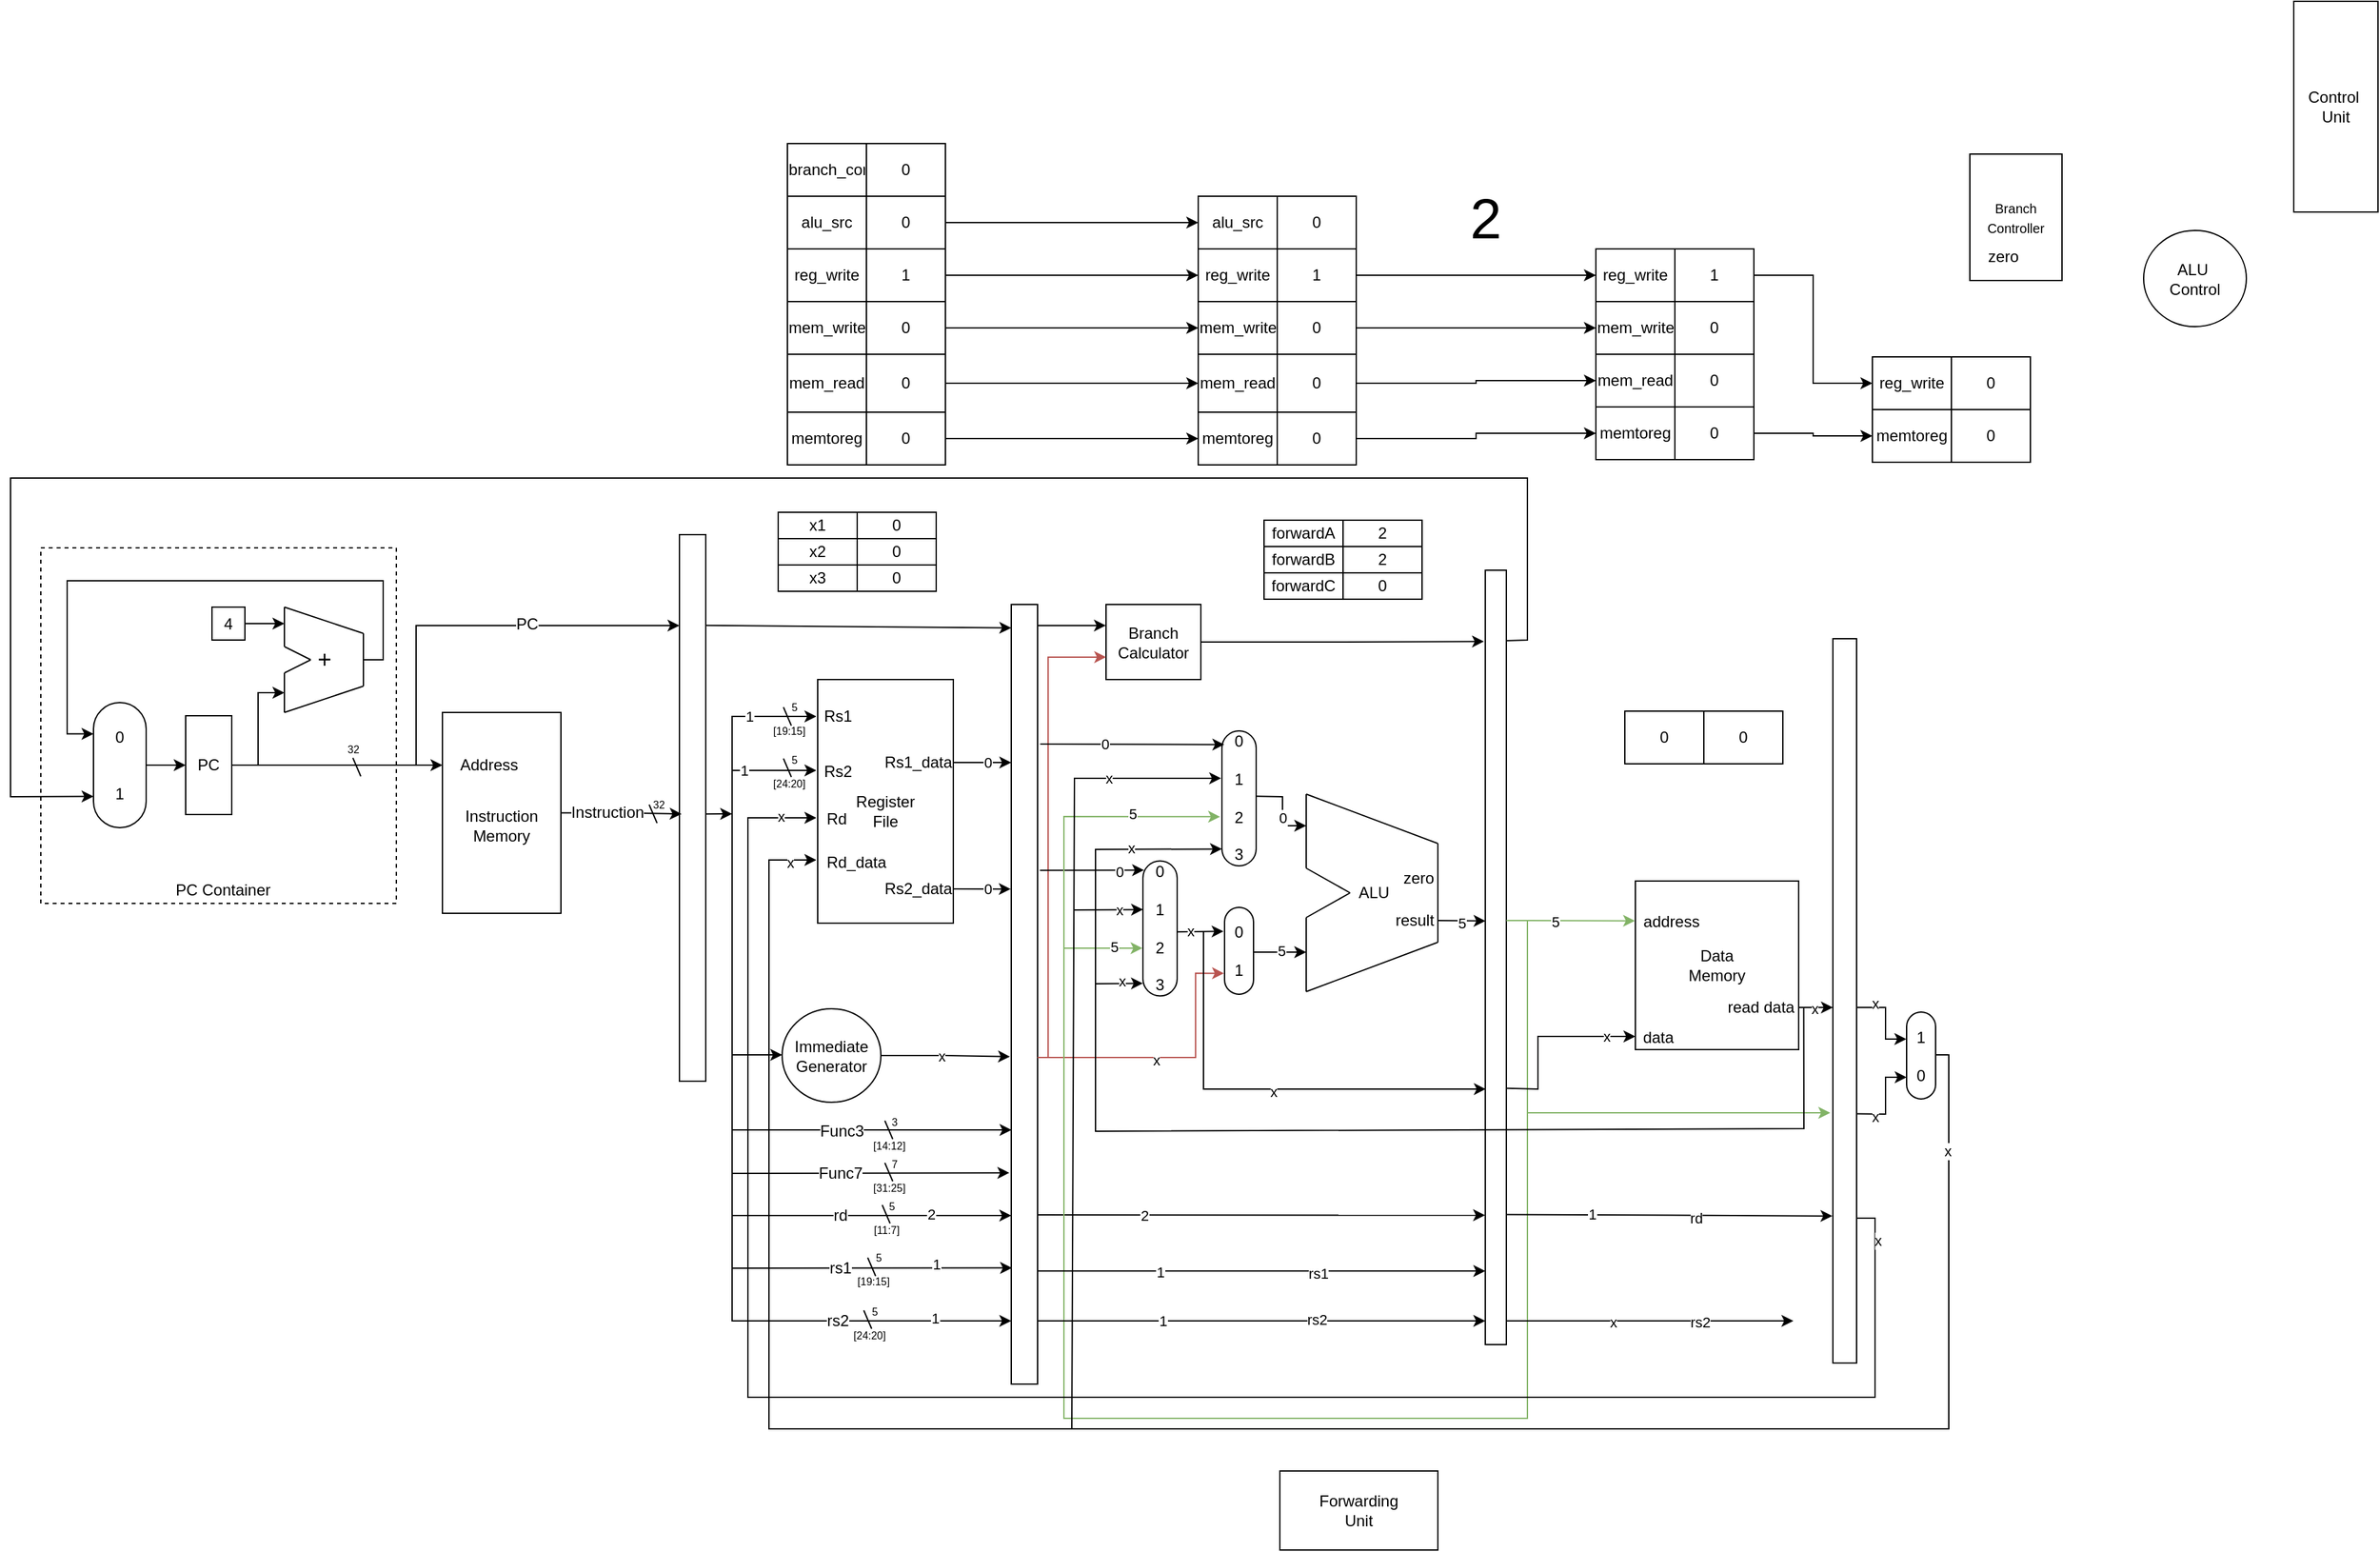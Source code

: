 <mxfile version="21.6.1" type="device">
  <diagram name="CPU Block Diagram" id="xkcR7BumQ8XAYpKNRASl">
    <mxGraphModel dx="702" dy="1701" grid="1" gridSize="2" guides="1" tooltips="1" connect="1" arrows="1" fold="1" page="1" pageScale="1" pageWidth="1654" pageHeight="1169" math="0" shadow="0">
      <root>
        <mxCell id="0" />
        <mxCell id="1" parent="0" />
        <mxCell id="RdgzW_rtt1vIjWclTSuY-46" value="" style="rounded=0;whiteSpace=wrap;html=1;strokeColor=default;fontFamily=Helvetica;fontSize=12;fontColor=default;fillColor=default;allowArrows=0;connectable=0;dashed=1;" parent="1" vertex="1">
          <mxGeometry x="55" y="341" width="270" height="270" as="geometry" />
        </mxCell>
        <mxCell id="RdgzW_rtt1vIjWclTSuY-9" value="" style="edgeStyle=orthogonalEdgeStyle;rounded=0;orthogonalLoop=1;jettySize=auto;html=1;" parent="1" source="RdgzW_rtt1vIjWclTSuY-5" target="RdgzW_rtt1vIjWclTSuY-2" edge="1">
          <mxGeometry relative="1" as="geometry">
            <Array as="points">
              <mxPoint x="295" y="506" />
              <mxPoint x="295" y="506" />
            </Array>
          </mxGeometry>
        </mxCell>
        <mxCell id="RdgzW_rtt1vIjWclTSuY-5" value="PC" style="rounded=0;whiteSpace=wrap;html=1;" parent="1" vertex="1">
          <mxGeometry x="165" y="468.5" width="35" height="75" as="geometry" />
        </mxCell>
        <mxCell id="RdgzW_rtt1vIjWclTSuY-13" style="edgeStyle=orthogonalEdgeStyle;rounded=0;orthogonalLoop=1;jettySize=auto;html=1;exitX=0.5;exitY=0;exitDx=0;exitDy=0;entryX=0;entryY=0.5;entryDx=0;entryDy=0;fontFamily=Helvetica;fontSize=12;fontColor=default;" parent="1" source="RdgzW_rtt1vIjWclTSuY-12" target="RdgzW_rtt1vIjWclTSuY-5" edge="1">
          <mxGeometry relative="1" as="geometry" />
        </mxCell>
        <mxCell id="RdgzW_rtt1vIjWclTSuY-45" style="edgeStyle=orthogonalEdgeStyle;rounded=0;orthogonalLoop=1;jettySize=auto;html=1;exitX=1;exitY=0.5;exitDx=0;exitDy=0;fontFamily=Helvetica;fontSize=12;fontColor=default;entryX=0.25;entryY=1;entryDx=0;entryDy=0;" parent="1" source="RdgzW_rtt1vIjWclTSuY-32" target="RdgzW_rtt1vIjWclTSuY-12" edge="1">
          <mxGeometry relative="1" as="geometry">
            <mxPoint x="320" y="431" as="sourcePoint" />
            <Array as="points">
              <mxPoint x="315" y="426" />
              <mxPoint x="315" y="366" />
              <mxPoint x="75" y="366" />
              <mxPoint x="75" y="482" />
            </Array>
          </mxGeometry>
        </mxCell>
        <mxCell id="RdgzW_rtt1vIjWclTSuY-12" value="0&lt;br&gt;&lt;br&gt;&lt;br&gt;1" style="rounded=1;whiteSpace=wrap;html=1;strokeColor=default;fontFamily=Helvetica;fontSize=12;fontColor=default;fillColor=default;direction=south;arcSize=50;" parent="1" vertex="1">
          <mxGeometry x="95" y="458.5" width="40" height="95" as="geometry" />
        </mxCell>
        <mxCell id="RdgzW_rtt1vIjWclTSuY-32" value="" style="group;allowArrows=1;connectable=1;" parent="1" vertex="1" connectable="0">
          <mxGeometry x="240" y="386" width="60" height="80" as="geometry" />
        </mxCell>
        <mxCell id="RdgzW_rtt1vIjWclTSuY-15" value="" style="endArrow=none;html=1;rounded=0;fontFamily=Helvetica;fontSize=12;fontColor=default;" parent="RdgzW_rtt1vIjWclTSuY-32" edge="1">
          <mxGeometry width="50" height="50" relative="1" as="geometry">
            <mxPoint x="60" y="60" as="sourcePoint" />
            <mxPoint y="80" as="targetPoint" />
          </mxGeometry>
        </mxCell>
        <mxCell id="RdgzW_rtt1vIjWclTSuY-17" value="" style="endArrow=none;html=1;rounded=0;fontFamily=Helvetica;fontSize=12;fontColor=default;" parent="RdgzW_rtt1vIjWclTSuY-32" edge="1">
          <mxGeometry width="50" height="50" relative="1" as="geometry">
            <mxPoint x="60" y="60" as="sourcePoint" />
            <mxPoint x="60" y="20" as="targetPoint" />
          </mxGeometry>
        </mxCell>
        <mxCell id="RdgzW_rtt1vIjWclTSuY-20" value="" style="endArrow=none;html=1;rounded=0;fontFamily=Helvetica;fontSize=12;fontColor=default;" parent="RdgzW_rtt1vIjWclTSuY-32" edge="1">
          <mxGeometry width="50" height="50" relative="1" as="geometry">
            <mxPoint as="sourcePoint" />
            <mxPoint x="60" y="20" as="targetPoint" />
          </mxGeometry>
        </mxCell>
        <mxCell id="RdgzW_rtt1vIjWclTSuY-21" value="" style="endArrow=none;html=1;rounded=0;fontFamily=Helvetica;fontSize=12;fontColor=default;" parent="RdgzW_rtt1vIjWclTSuY-32" edge="1">
          <mxGeometry width="50" height="50" relative="1" as="geometry">
            <mxPoint y="30" as="sourcePoint" />
            <mxPoint as="targetPoint" />
          </mxGeometry>
        </mxCell>
        <mxCell id="RdgzW_rtt1vIjWclTSuY-22" value="" style="endArrow=none;html=1;rounded=0;fontFamily=Helvetica;fontSize=12;fontColor=default;" parent="RdgzW_rtt1vIjWclTSuY-32" edge="1">
          <mxGeometry width="50" height="50" relative="1" as="geometry">
            <mxPoint y="80" as="sourcePoint" />
            <mxPoint y="50" as="targetPoint" />
          </mxGeometry>
        </mxCell>
        <mxCell id="RdgzW_rtt1vIjWclTSuY-23" value="" style="endArrow=none;html=1;rounded=0;fontFamily=Helvetica;fontSize=12;fontColor=default;" parent="RdgzW_rtt1vIjWclTSuY-32" edge="1">
          <mxGeometry width="50" height="50" relative="1" as="geometry">
            <mxPoint y="30" as="sourcePoint" />
            <mxPoint x="20" y="40" as="targetPoint" />
          </mxGeometry>
        </mxCell>
        <mxCell id="RdgzW_rtt1vIjWclTSuY-24" value="" style="endArrow=none;html=1;rounded=0;fontFamily=Helvetica;fontSize=12;fontColor=default;" parent="RdgzW_rtt1vIjWclTSuY-32" edge="1">
          <mxGeometry width="50" height="50" relative="1" as="geometry">
            <mxPoint x="20" y="40" as="sourcePoint" />
            <mxPoint y="50" as="targetPoint" />
          </mxGeometry>
        </mxCell>
        <mxCell id="RdgzW_rtt1vIjWclTSuY-42" value="&lt;font style=&quot;font-size: 18px;&quot;&gt;+&lt;/font&gt;" style="text;html=1;align=center;verticalAlign=middle;resizable=0;points=[];autosize=1;strokeColor=none;fillColor=none;fontSize=12;fontFamily=Helvetica;fontColor=default;allowArrows=0;connectable=0;" parent="RdgzW_rtt1vIjWclTSuY-32" vertex="1">
          <mxGeometry x="15" y="20" width="30" height="40" as="geometry" />
        </mxCell>
        <mxCell id="RdgzW_rtt1vIjWclTSuY-33" value="" style="group" parent="1" vertex="1" connectable="0">
          <mxGeometry x="360" y="466" width="90" height="152.5" as="geometry" />
        </mxCell>
        <mxCell id="RdgzW_rtt1vIjWclTSuY-2" value="Instruction&lt;br&gt;Memory" style="rounded=0;whiteSpace=wrap;html=1;spacingTop=20;" parent="RdgzW_rtt1vIjWclTSuY-33" vertex="1">
          <mxGeometry width="90" height="152.5" as="geometry" />
        </mxCell>
        <mxCell id="RdgzW_rtt1vIjWclTSuY-3" value="Address" style="text;html=1;align=center;verticalAlign=middle;resizable=0;autosize=1;strokeColor=none;fillColor=none;shadow=0;connectable=0;allowArrows=0;" parent="RdgzW_rtt1vIjWclTSuY-33" vertex="1">
          <mxGeometry y="25.417" width="70" height="30" as="geometry" />
        </mxCell>
        <mxCell id="RdgzW_rtt1vIjWclTSuY-35" value="" style="endArrow=classic;html=1;rounded=0;fontFamily=Helvetica;fontSize=12;fontColor=default;edgeStyle=orthogonalEdgeStyle;" parent="1" edge="1">
          <mxGeometry width="50" height="50" relative="1" as="geometry">
            <mxPoint x="220" y="506" as="sourcePoint" />
            <mxPoint x="240" y="451" as="targetPoint" />
            <Array as="points">
              <mxPoint x="220" y="451" />
              <mxPoint x="240" y="451" />
            </Array>
          </mxGeometry>
        </mxCell>
        <mxCell id="RdgzW_rtt1vIjWclTSuY-41" style="edgeStyle=none;rounded=0;orthogonalLoop=1;jettySize=auto;html=1;exitX=1;exitY=0.5;exitDx=0;exitDy=0;fontFamily=Helvetica;fontSize=12;fontColor=default;" parent="1" source="RdgzW_rtt1vIjWclTSuY-40" edge="1">
          <mxGeometry relative="1" as="geometry">
            <mxPoint x="240" y="398.517" as="targetPoint" />
          </mxGeometry>
        </mxCell>
        <mxCell id="RdgzW_rtt1vIjWclTSuY-40" value="4" style="rounded=0;whiteSpace=wrap;html=1;strokeColor=default;fontFamily=Helvetica;fontSize=12;fontColor=default;fillColor=default;" parent="1" vertex="1">
          <mxGeometry x="185" y="386" width="25" height="25" as="geometry" />
        </mxCell>
        <mxCell id="RdgzW_rtt1vIjWclTSuY-47" value="PC Container" style="text;html=1;align=center;verticalAlign=middle;resizable=0;points=[];autosize=1;strokeColor=none;fillColor=none;fontSize=12;fontFamily=Helvetica;fontColor=default;allowArrows=0;connectable=0;" parent="1" vertex="1">
          <mxGeometry x="145" y="586" width="95" height="30" as="geometry" />
        </mxCell>
        <mxCell id="RdgzW_rtt1vIjWclTSuY-57" style="edgeStyle=orthogonalEdgeStyle;rounded=0;orthogonalLoop=1;jettySize=auto;html=1;fontFamily=Helvetica;fontSize=12;fontColor=default;entryX=0;entryY=0.25;entryDx=0;entryDy=0;entryPerimeter=0;" parent="1" edge="1">
          <mxGeometry relative="1" as="geometry">
            <mxPoint x="540" y="400" as="targetPoint" />
            <mxPoint x="342" y="506" as="sourcePoint" />
            <Array as="points">
              <mxPoint x="340" y="400.25" />
            </Array>
          </mxGeometry>
        </mxCell>
        <mxCell id="RdgzW_rtt1vIjWclTSuY-58" value="PC" style="edgeLabel;html=1;align=center;verticalAlign=middle;resizable=0;points=[];fontSize=12;fontFamily=Helvetica;fontColor=default;" parent="RdgzW_rtt1vIjWclTSuY-57" vertex="1" connectable="0">
          <mxGeometry x="0.244" y="1" relative="1" as="geometry">
            <mxPoint as="offset" />
          </mxGeometry>
        </mxCell>
        <mxCell id="RdgzW_rtt1vIjWclTSuY-48" value="" style="rounded=0;whiteSpace=wrap;html=1;strokeColor=default;fontFamily=Helvetica;fontSize=12;fontColor=default;fillColor=default;points=[[0,0,0,0,0],[0,0.25,0,0,0],[0,0.34,0,0,0],[0,0.5,0,0,0],[0,0.58,0,0,0],[0,0.75,0,0,0],[0,1,0,0,0],[0.25,0,0,0,0],[0.25,1,0,0,0],[0.5,0,0,0,0],[0.5,1,0,0,0],[0.75,0,0,0,0],[0.75,1,0,0,0],[1,0,0,0,0],[1,0.25,0,0,0],[1,0.5,0,0,0],[1,0.75,0,0,0],[1,1,0,0,0]];" parent="1" vertex="1">
          <mxGeometry x="540" y="331" width="20" height="415" as="geometry" />
        </mxCell>
        <mxCell id="RdgzW_rtt1vIjWclTSuY-53" style="edgeStyle=orthogonalEdgeStyle;rounded=0;orthogonalLoop=1;jettySize=auto;html=1;exitX=1;exitY=0.5;exitDx=0;exitDy=0;entryX=0.083;entryY=0.511;entryDx=0;entryDy=0;entryPerimeter=0;fontFamily=Helvetica;fontSize=12;fontColor=default;" parent="1" source="RdgzW_rtt1vIjWclTSuY-2" target="RdgzW_rtt1vIjWclTSuY-48" edge="1">
          <mxGeometry relative="1" as="geometry" />
        </mxCell>
        <mxCell id="RdgzW_rtt1vIjWclTSuY-54" value="Instruction" style="edgeLabel;html=1;align=center;verticalAlign=middle;resizable=0;points=[];fontSize=12;fontFamily=Helvetica;fontColor=default;" parent="RdgzW_rtt1vIjWclTSuY-53" vertex="1" connectable="0">
          <mxGeometry x="0.152" y="1" relative="1" as="geometry">
            <mxPoint x="-18" as="offset" />
          </mxGeometry>
        </mxCell>
        <mxCell id="RdgzW_rtt1vIjWclTSuY-59" value="Register&lt;br&gt;File" style="rounded=0;whiteSpace=wrap;html=1;strokeColor=default;fontFamily=Helvetica;fontSize=12;fontColor=default;fillColor=default;spacingTop=15;" parent="1" vertex="1">
          <mxGeometry x="645" y="441" width="103" height="185" as="geometry" />
        </mxCell>
        <mxCell id="RdgzW_rtt1vIjWclTSuY-69" value="" style="endArrow=classic;html=1;rounded=0;fontFamily=Helvetica;fontSize=12;fontColor=default;" parent="1" edge="1">
          <mxGeometry width="50" height="50" relative="1" as="geometry">
            <mxPoint x="580" y="544" as="sourcePoint" />
            <mxPoint x="644" y="469" as="targetPoint" />
            <Array as="points">
              <mxPoint x="580" y="469" />
            </Array>
          </mxGeometry>
        </mxCell>
        <mxCell id="bkDX0ZASANKWbIawWrTS-4" value="1" style="edgeLabel;html=1;align=center;verticalAlign=middle;resizable=0;points=[];" parent="RdgzW_rtt1vIjWclTSuY-69" vertex="1" connectable="0">
          <mxGeometry x="0.266" relative="1" as="geometry">
            <mxPoint as="offset" />
          </mxGeometry>
        </mxCell>
        <mxCell id="RdgzW_rtt1vIjWclTSuY-70" value="Rs1" style="text;html=1;align=center;verticalAlign=middle;resizable=0;points=[];autosize=1;strokeColor=none;fillColor=none;fontSize=12;fontFamily=Helvetica;fontColor=default;allowArrows=0;connectable=0;" parent="1" vertex="1">
          <mxGeometry x="640" y="454" width="40" height="30" as="geometry" />
        </mxCell>
        <mxCell id="RdgzW_rtt1vIjWclTSuY-72" value="Rs2" style="text;html=1;align=center;verticalAlign=middle;resizable=0;points=[];autosize=1;strokeColor=none;fillColor=none;fontSize=12;fontFamily=Helvetica;fontColor=default;allowArrows=0;connectable=0;" parent="1" vertex="1">
          <mxGeometry x="640" y="497" width="40" height="28" as="geometry" />
        </mxCell>
        <mxCell id="RdgzW_rtt1vIjWclTSuY-78" style="edgeStyle=orthogonalEdgeStyle;rounded=0;orthogonalLoop=1;jettySize=auto;html=1;fontFamily=Helvetica;fontSize=12;fontColor=default;" parent="1" target="RdgzW_rtt1vIjWclTSuY-73" edge="1">
          <mxGeometry relative="1" as="geometry">
            <mxPoint x="580" y="542" as="sourcePoint" />
            <Array as="points">
              <mxPoint x="580" y="726" />
            </Array>
          </mxGeometry>
        </mxCell>
        <mxCell id="RdgzW_rtt1vIjWclTSuY-90" value="" style="edgeStyle=orthogonalEdgeStyle;rounded=0;orthogonalLoop=1;jettySize=auto;html=1;exitX=1;exitY=0.5;exitDx=0;exitDy=0;fontFamily=Helvetica;fontSize=12;fontColor=default;entryX=-0.048;entryY=0.58;entryDx=0;entryDy=0;entryPerimeter=0;" parent="1" source="RdgzW_rtt1vIjWclTSuY-73" target="RdgzW_rtt1vIjWclTSuY-79" edge="1">
          <mxGeometry relative="1" as="geometry">
            <mxPoint x="784" y="727" as="targetPoint" />
          </mxGeometry>
        </mxCell>
        <mxCell id="bkDX0ZASANKWbIawWrTS-6" value="x" style="edgeLabel;html=1;align=center;verticalAlign=middle;resizable=0;points=[];" parent="RdgzW_rtt1vIjWclTSuY-90" vertex="1" connectable="0">
          <mxGeometry x="-0.067" y="-2" relative="1" as="geometry">
            <mxPoint y="-2" as="offset" />
          </mxGeometry>
        </mxCell>
        <mxCell id="RdgzW_rtt1vIjWclTSuY-73" value="Immediate&lt;br&gt;Generator" style="ellipse;whiteSpace=wrap;html=1;strokeColor=default;fontFamily=Helvetica;fontSize=12;fontColor=default;fillColor=default;" parent="1" vertex="1">
          <mxGeometry x="618" y="691" width="75" height="71" as="geometry" />
        </mxCell>
        <mxCell id="RdgzW_rtt1vIjWclTSuY-76" value="" style="endArrow=classic;html=1;rounded=0;fontFamily=Helvetica;fontSize=12;fontColor=default;exitX=0.981;exitY=0.511;exitDx=0;exitDy=0;exitPerimeter=0;" parent="1" source="RdgzW_rtt1vIjWclTSuY-48" edge="1">
          <mxGeometry width="50" height="50" relative="1" as="geometry">
            <mxPoint x="570" y="551" as="sourcePoint" />
            <mxPoint x="580" y="543" as="targetPoint" />
          </mxGeometry>
        </mxCell>
        <mxCell id="RdgzW_rtt1vIjWclTSuY-77" value="" style="endArrow=classic;html=1;rounded=0;fontFamily=Helvetica;fontSize=12;fontColor=default;" parent="1" edge="1">
          <mxGeometry width="50" height="50" relative="1" as="geometry">
            <mxPoint x="580" y="510" as="sourcePoint" />
            <mxPoint x="644" y="510" as="targetPoint" />
          </mxGeometry>
        </mxCell>
        <mxCell id="bkDX0ZASANKWbIawWrTS-5" value="1" style="edgeLabel;html=1;align=center;verticalAlign=middle;resizable=0;points=[];" parent="RdgzW_rtt1vIjWclTSuY-77" vertex="1" connectable="0">
          <mxGeometry x="-0.719" relative="1" as="geometry">
            <mxPoint as="offset" />
          </mxGeometry>
        </mxCell>
        <mxCell id="RdgzW_rtt1vIjWclTSuY-79" value="" style="rounded=0;whiteSpace=wrap;html=1;strokeColor=default;fontFamily=Helvetica;fontSize=12;fontColor=default;fillColor=default;" parent="1" vertex="1">
          <mxGeometry x="792" y="384" width="20" height="592" as="geometry" />
        </mxCell>
        <mxCell id="RdgzW_rtt1vIjWclTSuY-83" value="" style="endArrow=classic;html=1;rounded=0;fontFamily=Helvetica;fontSize=12;fontColor=default;exitX=1;exitY=0.166;exitDx=0;exitDy=0;exitPerimeter=0;movable=1;resizable=1;rotatable=1;deletable=1;editable=1;locked=0;connectable=1;snapToPoint=1;entryX=0;entryY=0.03;entryDx=0;entryDy=0;entryPerimeter=0;" parent="1" source="RdgzW_rtt1vIjWclTSuY-48" target="RdgzW_rtt1vIjWclTSuY-79" edge="1">
          <mxGeometry width="50" height="50" relative="1" as="geometry">
            <mxPoint x="564" y="400" as="sourcePoint" />
            <mxPoint x="772" y="428" as="targetPoint" />
          </mxGeometry>
        </mxCell>
        <mxCell id="RdgzW_rtt1vIjWclTSuY-85" value="" style="endArrow=classic;html=1;rounded=0;fontFamily=Helvetica;fontSize=12;fontColor=default;" parent="1" edge="1">
          <mxGeometry width="50" height="50" relative="1" as="geometry">
            <mxPoint x="748" y="504" as="sourcePoint" />
            <mxPoint x="792" y="504" as="targetPoint" />
          </mxGeometry>
        </mxCell>
        <mxCell id="bkDX0ZASANKWbIawWrTS-10" value="0" style="edgeLabel;html=1;align=center;verticalAlign=middle;resizable=0;points=[];" parent="RdgzW_rtt1vIjWclTSuY-85" vertex="1" connectable="0">
          <mxGeometry x="0.189" y="-3" relative="1" as="geometry">
            <mxPoint y="-3" as="offset" />
          </mxGeometry>
        </mxCell>
        <mxCell id="RdgzW_rtt1vIjWclTSuY-87" value="Rs1_data" style="text;html=1;align=center;verticalAlign=middle;resizable=0;points=[];autosize=1;strokeColor=none;fillColor=none;fontSize=12;fontFamily=Helvetica;fontColor=default;allowArrows=0;connectable=0;" parent="1" vertex="1">
          <mxGeometry x="686" y="490" width="70" height="28" as="geometry" />
        </mxCell>
        <mxCell id="RdgzW_rtt1vIjWclTSuY-88" value="Rs2_data" style="text;html=1;align=center;verticalAlign=middle;resizable=0;points=[];autosize=1;strokeColor=none;fillColor=none;fontSize=12;fontFamily=Helvetica;fontColor=default;allowArrows=0;connectable=0;" parent="1" vertex="1">
          <mxGeometry x="686" y="586" width="70" height="28" as="geometry" />
        </mxCell>
        <mxCell id="RdgzW_rtt1vIjWclTSuY-89" value="" style="endArrow=classic;html=1;rounded=0;fontFamily=Helvetica;fontSize=12;fontColor=default;entryX=-0.019;entryY=0.365;entryDx=0;entryDy=0;entryPerimeter=0;" parent="1" target="RdgzW_rtt1vIjWclTSuY-79" edge="1">
          <mxGeometry width="50" height="50" relative="1" as="geometry">
            <mxPoint x="748" y="600" as="sourcePoint" />
            <mxPoint x="788" y="600" as="targetPoint" />
          </mxGeometry>
        </mxCell>
        <mxCell id="bkDX0ZASANKWbIawWrTS-11" value="0" style="edgeLabel;html=1;align=center;verticalAlign=middle;resizable=0;points=[];" parent="RdgzW_rtt1vIjWclTSuY-89" vertex="1" connectable="0">
          <mxGeometry x="0.162" relative="1" as="geometry">
            <mxPoint as="offset" />
          </mxGeometry>
        </mxCell>
        <mxCell id="RdgzW_rtt1vIjWclTSuY-91" value="" style="endArrow=classic;html=1;rounded=0;fontFamily=Helvetica;fontSize=12;fontColor=default;entryX=-0.073;entryY=0.729;entryDx=0;entryDy=0;entryPerimeter=0;" parent="1" target="RdgzW_rtt1vIjWclTSuY-79" edge="1">
          <mxGeometry width="50" height="50" relative="1" as="geometry">
            <mxPoint x="580" y="726" as="sourcePoint" />
            <mxPoint x="782" y="816" as="targetPoint" />
            <Array as="points">
              <mxPoint x="580" y="816" />
            </Array>
          </mxGeometry>
        </mxCell>
        <mxCell id="RdgzW_rtt1vIjWclTSuY-114" value="Func7" style="edgeLabel;html=1;align=center;verticalAlign=middle;resizable=0;points=[];fontSize=12;fontFamily=Helvetica;fontColor=default;" parent="RdgzW_rtt1vIjWclTSuY-91" vertex="1" connectable="0">
          <mxGeometry x="-0.137" relative="1" as="geometry">
            <mxPoint x="42" as="offset" />
          </mxGeometry>
        </mxCell>
        <mxCell id="RdgzW_rtt1vIjWclTSuY-92" value="x" style="endArrow=classic;html=1;rounded=0;fontFamily=Helvetica;fontSize=12;fontColor=default;" parent="1" edge="1">
          <mxGeometry width="50" height="50" relative="1" as="geometry">
            <mxPoint x="580" y="800" as="sourcePoint" />
            <mxPoint x="792" y="848" as="targetPoint" />
            <Array as="points">
              <mxPoint x="580" y="848" />
            </Array>
          </mxGeometry>
        </mxCell>
        <mxCell id="RdgzW_rtt1vIjWclTSuY-121" value="rd" style="edgeLabel;html=1;align=center;verticalAlign=middle;resizable=0;points=[];fontSize=12;fontFamily=Helvetica;fontColor=default;" parent="RdgzW_rtt1vIjWclTSuY-92" vertex="1" connectable="0">
          <mxGeometry x="-0.297" relative="1" as="geometry">
            <mxPoint x="38" as="offset" />
          </mxGeometry>
        </mxCell>
        <mxCell id="bkDX0ZASANKWbIawWrTS-7" value="2" style="edgeLabel;html=1;align=center;verticalAlign=middle;resizable=0;points=[];" parent="RdgzW_rtt1vIjWclTSuY-92" vertex="1" connectable="0">
          <mxGeometry x="0.529" y="1" relative="1" as="geometry">
            <mxPoint as="offset" />
          </mxGeometry>
        </mxCell>
        <mxCell id="RdgzW_rtt1vIjWclTSuY-96" value="" style="endArrow=none;html=1;rounded=0;fontFamily=Helvetica;fontSize=12;fontColor=default;" parent="1" edge="1">
          <mxGeometry width="50" height="50" relative="1" as="geometry">
            <mxPoint x="517" y="536" as="sourcePoint" />
            <mxPoint x="523" y="550" as="targetPoint" />
          </mxGeometry>
        </mxCell>
        <mxCell id="RdgzW_rtt1vIjWclTSuY-97" value="32" style="text;html=1;align=center;verticalAlign=middle;resizable=0;points=[];autosize=1;strokeColor=none;fillColor=none;fontSize=8;fontFamily=Helvetica;fontColor=default;allowArrows=0;connectable=0;" parent="1" vertex="1">
          <mxGeometry x="510" y="524" width="28" height="24" as="geometry" />
        </mxCell>
        <mxCell id="RdgzW_rtt1vIjWclTSuY-101" value="" style="endArrow=none;html=1;rounded=0;fontFamily=Helvetica;fontSize=12;fontColor=default;" parent="1" edge="1">
          <mxGeometry width="50" height="50" relative="1" as="geometry">
            <mxPoint x="292" y="500.5" as="sourcePoint" />
            <mxPoint x="298" y="514.5" as="targetPoint" />
          </mxGeometry>
        </mxCell>
        <mxCell id="RdgzW_rtt1vIjWclTSuY-102" value="32" style="text;html=1;align=center;verticalAlign=middle;resizable=0;points=[];autosize=1;strokeColor=none;fillColor=none;fontSize=8;fontFamily=Helvetica;fontColor=default;allowArrows=0;connectable=0;" parent="1" vertex="1">
          <mxGeometry x="278" y="482" width="28" height="24" as="geometry" />
        </mxCell>
        <mxCell id="RdgzW_rtt1vIjWclTSuY-103" value="" style="endArrow=none;html=1;rounded=0;fontFamily=Helvetica;fontSize=12;fontColor=default;" parent="1" edge="1">
          <mxGeometry width="50" height="50" relative="1" as="geometry">
            <mxPoint x="619" y="462" as="sourcePoint" />
            <mxPoint x="625" y="476" as="targetPoint" />
          </mxGeometry>
        </mxCell>
        <mxCell id="RdgzW_rtt1vIjWclTSuY-104" value="&lt;font style=&quot;font-size: 8px;&quot;&gt;5&lt;/font&gt;" style="text;html=1;align=center;verticalAlign=middle;resizable=0;points=[];autosize=1;strokeColor=none;fillColor=none;fontSize=8;fontFamily=Helvetica;fontColor=default;allowArrows=0;connectable=0;" parent="1" vertex="1">
          <mxGeometry x="615" y="450" width="24" height="24" as="geometry" />
        </mxCell>
        <mxCell id="RdgzW_rtt1vIjWclTSuY-105" value="&lt;font style=&quot;font-size: 8px;&quot;&gt;[19:15]&lt;/font&gt;" style="text;html=1;align=center;verticalAlign=middle;resizable=0;points=[];autosize=1;strokeColor=none;fillColor=none;fontSize=8;fontFamily=Helvetica;fontColor=default;allowArrows=0;connectable=0;" parent="1" vertex="1">
          <mxGeometry x="601" y="468" width="44" height="24" as="geometry" />
        </mxCell>
        <mxCell id="RdgzW_rtt1vIjWclTSuY-109" value="" style="endArrow=none;html=1;rounded=0;fontFamily=Helvetica;fontSize=12;fontColor=default;" parent="1" edge="1">
          <mxGeometry width="50" height="50" relative="1" as="geometry">
            <mxPoint x="619" y="501" as="sourcePoint" />
            <mxPoint x="625" y="515" as="targetPoint" />
          </mxGeometry>
        </mxCell>
        <mxCell id="RdgzW_rtt1vIjWclTSuY-110" value="&lt;font style=&quot;font-size: 8px;&quot;&gt;5&lt;/font&gt;" style="text;html=1;align=center;verticalAlign=middle;resizable=0;points=[];autosize=1;strokeColor=none;fillColor=none;fontSize=12;fontFamily=Helvetica;fontColor=default;allowArrows=0;connectable=0;" parent="1" vertex="1">
          <mxGeometry x="615" y="487" width="24" height="28" as="geometry" />
        </mxCell>
        <mxCell id="RdgzW_rtt1vIjWclTSuY-111" value="&lt;font style=&quot;font-size: 8px;&quot;&gt;[24:20]&lt;/font&gt;" style="text;html=1;align=center;verticalAlign=middle;resizable=0;points=[];autosize=1;strokeColor=none;fillColor=none;fontSize=12;fontFamily=Helvetica;fontColor=default;allowArrows=0;connectable=0;" parent="1" vertex="1">
          <mxGeometry x="601" y="505" width="44" height="28" as="geometry" />
        </mxCell>
        <mxCell id="RdgzW_rtt1vIjWclTSuY-112" value="" style="endArrow=classic;html=1;rounded=0;fontFamily=Helvetica;fontSize=12;fontColor=default;entryX=0.01;entryY=0.674;entryDx=0;entryDy=0;entryPerimeter=0;" parent="1" target="RdgzW_rtt1vIjWclTSuY-79" edge="1">
          <mxGeometry width="50" height="50" relative="1" as="geometry">
            <mxPoint x="580" y="783" as="sourcePoint" />
            <mxPoint x="784" y="784" as="targetPoint" />
          </mxGeometry>
        </mxCell>
        <mxCell id="RdgzW_rtt1vIjWclTSuY-113" value="Func3" style="edgeLabel;html=1;align=center;verticalAlign=middle;resizable=0;points=[];fontSize=12;fontFamily=Helvetica;fontColor=default;" parent="RdgzW_rtt1vIjWclTSuY-112" vertex="1" connectable="0">
          <mxGeometry x="-0.582" y="2" relative="1" as="geometry">
            <mxPoint x="38" y="3" as="offset" />
          </mxGeometry>
        </mxCell>
        <mxCell id="RdgzW_rtt1vIjWclTSuY-115" value="" style="endArrow=none;html=1;rounded=0;fontFamily=Helvetica;fontSize=12;fontColor=default;" parent="1" edge="1">
          <mxGeometry width="50" height="50" relative="1" as="geometry">
            <mxPoint x="696" y="776" as="sourcePoint" />
            <mxPoint x="702" y="790" as="targetPoint" />
          </mxGeometry>
        </mxCell>
        <mxCell id="RdgzW_rtt1vIjWclTSuY-116" value="&lt;font style=&quot;font-size: 8px;&quot;&gt;3&lt;/font&gt;" style="text;html=1;align=center;verticalAlign=middle;resizable=0;points=[];autosize=1;strokeColor=none;fillColor=none;fontSize=12;fontFamily=Helvetica;fontColor=default;allowArrows=0;connectable=0;" parent="1" vertex="1">
          <mxGeometry x="691" y="762" width="24" height="28" as="geometry" />
        </mxCell>
        <mxCell id="RdgzW_rtt1vIjWclTSuY-117" value="&lt;font style=&quot;font-size: 8px;&quot;&gt;[14:12]&lt;/font&gt;" style="text;html=1;align=center;verticalAlign=middle;resizable=0;points=[];autosize=1;strokeColor=none;fillColor=none;fontSize=12;fontFamily=Helvetica;fontColor=default;allowArrows=0;connectable=0;" parent="1" vertex="1">
          <mxGeometry x="677" y="780" width="44" height="28" as="geometry" />
        </mxCell>
        <mxCell id="RdgzW_rtt1vIjWclTSuY-118" value="" style="endArrow=none;html=1;rounded=0;fontFamily=Helvetica;fontSize=12;fontColor=default;" parent="1" edge="1">
          <mxGeometry width="50" height="50" relative="1" as="geometry">
            <mxPoint x="696" y="808" as="sourcePoint" />
            <mxPoint x="702" y="822" as="targetPoint" />
          </mxGeometry>
        </mxCell>
        <mxCell id="RdgzW_rtt1vIjWclTSuY-119" value="&lt;font style=&quot;font-size: 8px;&quot;&gt;7&lt;/font&gt;" style="text;html=1;align=center;verticalAlign=middle;resizable=0;points=[];autosize=1;strokeColor=none;fillColor=none;fontSize=12;fontFamily=Helvetica;fontColor=default;allowArrows=0;connectable=0;" parent="1" vertex="1">
          <mxGeometry x="691" y="794" width="24" height="28" as="geometry" />
        </mxCell>
        <mxCell id="RdgzW_rtt1vIjWclTSuY-120" value="&lt;font style=&quot;font-size: 8px;&quot;&gt;[31:25]&lt;/font&gt;" style="text;html=1;align=center;verticalAlign=middle;resizable=0;points=[];autosize=1;strokeColor=none;fillColor=none;fontSize=12;fontFamily=Helvetica;fontColor=default;allowArrows=0;connectable=0;" parent="1" vertex="1">
          <mxGeometry x="677" y="812" width="44" height="28" as="geometry" />
        </mxCell>
        <mxCell id="RdgzW_rtt1vIjWclTSuY-122" value="" style="endArrow=none;html=1;rounded=0;fontFamily=Helvetica;fontSize=12;fontColor=default;" parent="1" edge="1">
          <mxGeometry width="50" height="50" relative="1" as="geometry">
            <mxPoint x="694" y="840" as="sourcePoint" />
            <mxPoint x="700" y="854" as="targetPoint" />
          </mxGeometry>
        </mxCell>
        <mxCell id="RdgzW_rtt1vIjWclTSuY-123" value="&lt;font style=&quot;font-size: 8px;&quot;&gt;5&lt;/font&gt;" style="text;html=1;align=center;verticalAlign=middle;resizable=0;points=[];autosize=1;strokeColor=none;fillColor=none;fontSize=12;fontFamily=Helvetica;fontColor=default;allowArrows=0;connectable=0;" parent="1" vertex="1">
          <mxGeometry x="689" y="826" width="24" height="28" as="geometry" />
        </mxCell>
        <mxCell id="RdgzW_rtt1vIjWclTSuY-124" value="&lt;font style=&quot;font-size: 8px;&quot;&gt;[11:7]&lt;/font&gt;" style="text;html=1;align=center;verticalAlign=middle;resizable=0;points=[];autosize=1;strokeColor=none;fillColor=none;fontSize=12;fontFamily=Helvetica;fontColor=default;allowArrows=0;connectable=0;" parent="1" vertex="1">
          <mxGeometry x="678" y="844" width="38" height="28" as="geometry" />
        </mxCell>
        <mxCell id="RdgzW_rtt1vIjWclTSuY-167" style="edgeStyle=orthogonalEdgeStyle;rounded=0;orthogonalLoop=1;jettySize=auto;html=1;exitX=1;exitY=0.5;exitDx=0;exitDy=0;fontFamily=Helvetica;fontSize=12;fontColor=default;entryX=-0.062;entryY=0.092;entryDx=0;entryDy=0;entryPerimeter=0;" parent="1" source="RdgzW_rtt1vIjWclTSuY-126" target="RdgzW_rtt1vIjWclTSuY-166" edge="1">
          <mxGeometry relative="1" as="geometry">
            <mxPoint x="1146" y="412.516" as="targetPoint" />
          </mxGeometry>
        </mxCell>
        <mxCell id="RdgzW_rtt1vIjWclTSuY-126" value="Branch&lt;br&gt;Calculator" style="rounded=0;whiteSpace=wrap;html=1;strokeColor=default;fontFamily=Helvetica;fontSize=12;fontColor=default;fillColor=default;" parent="1" vertex="1">
          <mxGeometry x="864" y="384" width="72" height="57" as="geometry" />
        </mxCell>
        <mxCell id="RdgzW_rtt1vIjWclTSuY-127" value="" style="endArrow=classic;html=1;rounded=0;fontFamily=Helvetica;fontSize=12;fontColor=default;entryX=-0.002;entryY=0.28;entryDx=0;entryDy=0;entryPerimeter=0;" parent="1" target="RdgzW_rtt1vIjWclTSuY-126" edge="1">
          <mxGeometry width="50" height="50" relative="1" as="geometry">
            <mxPoint x="812" y="400" as="sourcePoint" />
            <mxPoint x="862" y="350" as="targetPoint" />
          </mxGeometry>
        </mxCell>
        <mxCell id="RdgzW_rtt1vIjWclTSuY-129" value="" style="endArrow=classic;html=1;rounded=0;fontFamily=Helvetica;fontSize=12;fontColor=default;entryX=0.001;entryY=0.701;entryDx=0;entryDy=0;entryPerimeter=0;fillColor=#f8cecc;strokeColor=#b85450;" parent="1" target="RdgzW_rtt1vIjWclTSuY-126" edge="1">
          <mxGeometry width="50" height="50" relative="1" as="geometry">
            <mxPoint x="812" y="728" as="sourcePoint" />
            <mxPoint x="862" y="678" as="targetPoint" />
            <Array as="points">
              <mxPoint x="820" y="728" />
              <mxPoint x="820" y="424" />
            </Array>
          </mxGeometry>
        </mxCell>
        <mxCell id="RdgzW_rtt1vIjWclTSuY-146" value="" style="group;allowArrows=1;connectable=1;" parent="1" vertex="1" connectable="0">
          <mxGeometry x="1016" y="528" width="106" height="150" as="geometry" />
        </mxCell>
        <mxCell id="RdgzW_rtt1vIjWclTSuY-147" value="" style="endArrow=none;html=1;rounded=0;fontFamily=Helvetica;fontSize=12;fontColor=default;" parent="RdgzW_rtt1vIjWclTSuY-146" edge="1">
          <mxGeometry width="50" height="50" relative="1" as="geometry">
            <mxPoint x="100" y="112.5" as="sourcePoint" />
            <mxPoint y="150" as="targetPoint" />
          </mxGeometry>
        </mxCell>
        <mxCell id="RdgzW_rtt1vIjWclTSuY-148" value="" style="endArrow=none;html=1;rounded=0;fontFamily=Helvetica;fontSize=12;fontColor=default;" parent="RdgzW_rtt1vIjWclTSuY-146" edge="1">
          <mxGeometry width="50" height="50" relative="1" as="geometry">
            <mxPoint x="100" y="112.5" as="sourcePoint" />
            <mxPoint x="100" y="37.5" as="targetPoint" />
          </mxGeometry>
        </mxCell>
        <mxCell id="RdgzW_rtt1vIjWclTSuY-149" value="" style="endArrow=none;html=1;rounded=0;fontFamily=Helvetica;fontSize=12;fontColor=default;" parent="RdgzW_rtt1vIjWclTSuY-146" edge="1">
          <mxGeometry width="50" height="50" relative="1" as="geometry">
            <mxPoint as="sourcePoint" />
            <mxPoint x="100" y="37.5" as="targetPoint" />
          </mxGeometry>
        </mxCell>
        <mxCell id="RdgzW_rtt1vIjWclTSuY-150" value="" style="endArrow=none;html=1;rounded=0;fontFamily=Helvetica;fontSize=12;fontColor=default;" parent="RdgzW_rtt1vIjWclTSuY-146" edge="1">
          <mxGeometry width="50" height="50" relative="1" as="geometry">
            <mxPoint y="56.25" as="sourcePoint" />
            <mxPoint as="targetPoint" />
          </mxGeometry>
        </mxCell>
        <mxCell id="RdgzW_rtt1vIjWclTSuY-151" value="" style="endArrow=none;html=1;rounded=0;fontFamily=Helvetica;fontSize=12;fontColor=default;" parent="RdgzW_rtt1vIjWclTSuY-146" edge="1">
          <mxGeometry width="50" height="50" relative="1" as="geometry">
            <mxPoint y="150" as="sourcePoint" />
            <mxPoint y="93.75" as="targetPoint" />
          </mxGeometry>
        </mxCell>
        <mxCell id="RdgzW_rtt1vIjWclTSuY-152" value="" style="endArrow=none;html=1;rounded=0;fontFamily=Helvetica;fontSize=12;fontColor=default;" parent="RdgzW_rtt1vIjWclTSuY-146" edge="1">
          <mxGeometry width="50" height="50" relative="1" as="geometry">
            <mxPoint y="56.25" as="sourcePoint" />
            <mxPoint x="33.333" y="75" as="targetPoint" />
          </mxGeometry>
        </mxCell>
        <mxCell id="RdgzW_rtt1vIjWclTSuY-153" value="" style="endArrow=none;html=1;rounded=0;fontFamily=Helvetica;fontSize=12;fontColor=default;" parent="RdgzW_rtt1vIjWclTSuY-146" edge="1">
          <mxGeometry width="50" height="50" relative="1" as="geometry">
            <mxPoint x="33.333" y="75" as="sourcePoint" />
            <mxPoint y="93.75" as="targetPoint" />
          </mxGeometry>
        </mxCell>
        <mxCell id="RdgzW_rtt1vIjWclTSuY-155" value="ALU" style="text;html=1;align=center;verticalAlign=middle;resizable=0;points=[];autosize=1;strokeColor=none;fillColor=none;fontSize=12;fontFamily=Helvetica;fontColor=default;allowArrows=0;connectable=0;" parent="RdgzW_rtt1vIjWclTSuY-146" vertex="1">
          <mxGeometry x="30" y="61.001" width="42" height="28" as="geometry" />
        </mxCell>
        <mxCell id="RdgzW_rtt1vIjWclTSuY-180" value="result" style="text;html=1;align=center;verticalAlign=middle;resizable=0;points=[];autosize=1;strokeColor=none;fillColor=none;fontSize=12;fontFamily=Helvetica;fontColor=default;allowArrows=0;connectable=0;" parent="RdgzW_rtt1vIjWclTSuY-146" vertex="1">
          <mxGeometry x="58" y="82" width="48" height="28" as="geometry" />
        </mxCell>
        <mxCell id="RdgzW_rtt1vIjWclTSuY-181" value="zero" style="text;html=1;align=center;verticalAlign=middle;resizable=0;points=[];autosize=1;strokeColor=none;fillColor=none;fontSize=12;fontFamily=Helvetica;fontColor=default;allowArrows=0;connectable=0;" parent="RdgzW_rtt1vIjWclTSuY-146" vertex="1">
          <mxGeometry x="64" y="50" width="42" height="28" as="geometry" />
        </mxCell>
        <mxCell id="RdgzW_rtt1vIjWclTSuY-156" value="0&lt;br&gt;&lt;br&gt;1&lt;br&gt;&lt;br&gt;2&lt;br&gt;&lt;br&gt;3" style="rounded=1;whiteSpace=wrap;html=1;strokeColor=default;fontFamily=Helvetica;fontSize=12;fontColor=default;fillColor=default;arcSize=50;" parent="1" vertex="1">
          <mxGeometry x="952" y="480" width="26" height="102.5" as="geometry" />
        </mxCell>
        <mxCell id="RdgzW_rtt1vIjWclTSuY-158" value="" style="endArrow=classic;html=1;rounded=0;fontFamily=Helvetica;fontSize=12;fontColor=default;entryX=0.069;entryY=0.101;entryDx=0;entryDy=0;entryPerimeter=0;" parent="1" target="RdgzW_rtt1vIjWclTSuY-156" edge="1">
          <mxGeometry width="50" height="50" relative="1" as="geometry">
            <mxPoint x="814" y="490" as="sourcePoint" />
            <mxPoint x="902" y="504" as="targetPoint" />
          </mxGeometry>
        </mxCell>
        <mxCell id="bkDX0ZASANKWbIawWrTS-12" value="0" style="edgeLabel;html=1;align=center;verticalAlign=middle;resizable=0;points=[];" parent="RdgzW_rtt1vIjWclTSuY-158" vertex="1" connectable="0">
          <mxGeometry x="-0.299" relative="1" as="geometry">
            <mxPoint as="offset" />
          </mxGeometry>
        </mxCell>
        <mxCell id="RdgzW_rtt1vIjWclTSuY-159" value="0&lt;br&gt;&lt;br&gt;1&lt;br&gt;&lt;br&gt;2&lt;br&gt;&lt;br&gt;3" style="rounded=1;whiteSpace=wrap;html=1;strokeColor=default;fontFamily=Helvetica;fontSize=12;fontColor=default;fillColor=default;arcSize=50;" parent="1" vertex="1">
          <mxGeometry x="892" y="578.75" width="26" height="102.5" as="geometry" />
        </mxCell>
        <mxCell id="RdgzW_rtt1vIjWclTSuY-160" value="" style="endArrow=classic;html=1;rounded=0;fontFamily=Helvetica;fontSize=12;fontColor=default;entryX=0.033;entryY=0.068;entryDx=0;entryDy=0;entryPerimeter=0;exitX=1.09;exitY=0.341;exitDx=0;exitDy=0;exitPerimeter=0;" parent="1" source="RdgzW_rtt1vIjWclTSuY-79" target="RdgzW_rtt1vIjWclTSuY-159" edge="1">
          <mxGeometry width="50" height="50" relative="1" as="geometry">
            <mxPoint x="812" y="600" as="sourcePoint" />
            <mxPoint x="896" y="556" as="targetPoint" />
          </mxGeometry>
        </mxCell>
        <mxCell id="bkDX0ZASANKWbIawWrTS-14" value="0" style="edgeLabel;html=1;align=center;verticalAlign=middle;resizable=0;points=[];" parent="RdgzW_rtt1vIjWclTSuY-160" vertex="1" connectable="0">
          <mxGeometry x="0.254" y="-1" relative="1" as="geometry">
            <mxPoint x="10" as="offset" />
          </mxGeometry>
        </mxCell>
        <mxCell id="RdgzW_rtt1vIjWclTSuY-161" value="0&lt;br&gt;&lt;br&gt;1" style="rounded=1;whiteSpace=wrap;html=1;strokeColor=default;fontFamily=Helvetica;fontSize=12;fontColor=default;fillColor=default;direction=south;arcSize=50;" parent="1" vertex="1">
          <mxGeometry x="954" y="614" width="22" height="66" as="geometry" />
        </mxCell>
        <mxCell id="RdgzW_rtt1vIjWclTSuY-162" value="" style="endArrow=classic;html=1;rounded=0;fontFamily=Helvetica;fontSize=12;fontColor=default;entryX=0.276;entryY=1.035;entryDx=0;entryDy=0;entryPerimeter=0;exitX=1.013;exitY=0.525;exitDx=0;exitDy=0;exitPerimeter=0;" parent="1" source="RdgzW_rtt1vIjWclTSuY-159" target="RdgzW_rtt1vIjWclTSuY-161" edge="1">
          <mxGeometry width="50" height="50" relative="1" as="geometry">
            <mxPoint x="906" y="630" as="sourcePoint" />
            <mxPoint x="956" y="580" as="targetPoint" />
          </mxGeometry>
        </mxCell>
        <mxCell id="bkDX0ZASANKWbIawWrTS-73" value="x" style="edgeLabel;html=1;align=center;verticalAlign=middle;resizable=0;points=[];" parent="RdgzW_rtt1vIjWclTSuY-162" vertex="1" connectable="0">
          <mxGeometry x="-0.557" y="1" relative="1" as="geometry">
            <mxPoint x="2" as="offset" />
          </mxGeometry>
        </mxCell>
        <mxCell id="RdgzW_rtt1vIjWclTSuY-163" value="" style="endArrow=classic;html=1;rounded=0;fontFamily=Helvetica;fontSize=12;fontColor=default;entryX=0.759;entryY=1.02;entryDx=0;entryDy=0;entryPerimeter=0;fillColor=#f8cecc;strokeColor=#b85450;" parent="1" target="RdgzW_rtt1vIjWclTSuY-161" edge="1">
          <mxGeometry width="50" height="50" relative="1" as="geometry">
            <mxPoint x="820" y="728" as="sourcePoint" />
            <mxPoint x="924" y="710" as="targetPoint" />
            <Array as="points">
              <mxPoint x="932" y="728" />
              <mxPoint x="932" y="664" />
            </Array>
          </mxGeometry>
        </mxCell>
        <mxCell id="bkDX0ZASANKWbIawWrTS-17" value="x" style="edgeLabel;html=1;align=center;verticalAlign=middle;resizable=0;points=[];" parent="RdgzW_rtt1vIjWclTSuY-163" vertex="1" connectable="0">
          <mxGeometry x="-0.529" relative="1" as="geometry">
            <mxPoint x="35" y="2" as="offset" />
          </mxGeometry>
        </mxCell>
        <mxCell id="RdgzW_rtt1vIjWclTSuY-164" value="" style="endArrow=classic;html=1;rounded=0;fontFamily=Helvetica;fontSize=12;fontColor=default;exitX=0.516;exitY=-0.008;exitDx=0;exitDy=0;exitPerimeter=0;" parent="1" source="RdgzW_rtt1vIjWclTSuY-161" edge="1">
          <mxGeometry width="50" height="50" relative="1" as="geometry">
            <mxPoint x="968" y="712" as="sourcePoint" />
            <mxPoint x="1016" y="648" as="targetPoint" />
          </mxGeometry>
        </mxCell>
        <mxCell id="bkDX0ZASANKWbIawWrTS-67" value="5" style="edgeLabel;html=1;align=center;verticalAlign=middle;resizable=0;points=[];" parent="RdgzW_rtt1vIjWclTSuY-164" vertex="1" connectable="0">
          <mxGeometry x="0.052" y="-3" relative="1" as="geometry">
            <mxPoint y="-4" as="offset" />
          </mxGeometry>
        </mxCell>
        <mxCell id="RdgzW_rtt1vIjWclTSuY-165" value="" style="endArrow=classic;html=1;rounded=0;fontFamily=Helvetica;fontSize=12;fontColor=default;exitX=1.002;exitY=0.484;exitDx=0;exitDy=0;exitPerimeter=0;" parent="1" source="RdgzW_rtt1vIjWclTSuY-156" edge="1">
          <mxGeometry width="50" height="50" relative="1" as="geometry">
            <mxPoint x="1004" y="528" as="sourcePoint" />
            <mxPoint x="1016" y="552" as="targetPoint" />
            <Array as="points">
              <mxPoint x="998" y="530" />
              <mxPoint x="998" y="552" />
            </Array>
          </mxGeometry>
        </mxCell>
        <mxCell id="bkDX0ZASANKWbIawWrTS-30" value="0" style="edgeLabel;html=1;align=center;verticalAlign=middle;resizable=0;points=[];" parent="RdgzW_rtt1vIjWclTSuY-165" vertex="1" connectable="0">
          <mxGeometry x="0.183" relative="1" as="geometry">
            <mxPoint as="offset" />
          </mxGeometry>
        </mxCell>
        <mxCell id="RdgzW_rtt1vIjWclTSuY-166" value="" style="rounded=0;whiteSpace=wrap;html=1;strokeColor=default;fontFamily=Helvetica;fontSize=12;fontColor=default;fillColor=default;" parent="1" vertex="1">
          <mxGeometry x="1152" y="358" width="16" height="588" as="geometry" />
        </mxCell>
        <mxCell id="RdgzW_rtt1vIjWclTSuY-168" value="2" style="endArrow=classic;html=1;rounded=0;fontFamily=Helvetica;fontSize=12;fontColor=default;entryX=0.029;entryY=0.851;entryDx=0;entryDy=0;entryPerimeter=0;" parent="1" target="RdgzW_rtt1vIjWclTSuY-79" edge="1">
          <mxGeometry width="50" height="50" relative="1" as="geometry">
            <mxPoint x="580" y="848" as="sourcePoint" />
            <mxPoint x="792" y="896" as="targetPoint" />
            <Array as="points">
              <mxPoint x="580" y="888" />
            </Array>
          </mxGeometry>
        </mxCell>
        <mxCell id="RdgzW_rtt1vIjWclTSuY-177" value="rs1" style="edgeLabel;html=1;align=center;verticalAlign=middle;resizable=0;points=[];fontSize=12;fontFamily=Helvetica;fontColor=default;" parent="RdgzW_rtt1vIjWclTSuY-168" vertex="1" connectable="0">
          <mxGeometry x="-0.034" relative="1" as="geometry">
            <mxPoint as="offset" />
          </mxGeometry>
        </mxCell>
        <mxCell id="bkDX0ZASANKWbIawWrTS-8" value="1" style="edgeLabel;html=1;align=center;verticalAlign=middle;resizable=0;points=[];" parent="RdgzW_rtt1vIjWclTSuY-168" vertex="1" connectable="0">
          <mxGeometry x="0.544" y="3" relative="1" as="geometry">
            <mxPoint as="offset" />
          </mxGeometry>
        </mxCell>
        <mxCell id="RdgzW_rtt1vIjWclTSuY-170" value="" style="endArrow=classic;html=1;rounded=0;fontFamily=Helvetica;fontSize=12;fontColor=default;" parent="1" edge="1">
          <mxGeometry width="50" height="50" relative="1" as="geometry">
            <mxPoint x="580" y="888" as="sourcePoint" />
            <mxPoint x="792" y="928" as="targetPoint" />
            <Array as="points">
              <mxPoint x="580" y="928" />
            </Array>
          </mxGeometry>
        </mxCell>
        <mxCell id="RdgzW_rtt1vIjWclTSuY-178" value="rs2" style="edgeLabel;html=1;align=center;verticalAlign=middle;resizable=0;points=[];fontSize=12;fontFamily=Helvetica;fontColor=default;" parent="RdgzW_rtt1vIjWclTSuY-170" vertex="1" connectable="0">
          <mxGeometry x="-0.095" y="1" relative="1" as="geometry">
            <mxPoint x="6" y="1" as="offset" />
          </mxGeometry>
        </mxCell>
        <mxCell id="bkDX0ZASANKWbIawWrTS-9" value="1" style="edgeLabel;html=1;align=center;verticalAlign=middle;resizable=0;points=[];" parent="RdgzW_rtt1vIjWclTSuY-170" vertex="1" connectable="0">
          <mxGeometry x="0.534" y="2" relative="1" as="geometry">
            <mxPoint as="offset" />
          </mxGeometry>
        </mxCell>
        <mxCell id="RdgzW_rtt1vIjWclTSuY-171" value="" style="endArrow=none;html=1;rounded=0;fontFamily=Helvetica;fontSize=12;fontColor=default;" parent="1" edge="1">
          <mxGeometry width="50" height="50" relative="1" as="geometry">
            <mxPoint x="683" y="880" as="sourcePoint" />
            <mxPoint x="689" y="894" as="targetPoint" />
          </mxGeometry>
        </mxCell>
        <mxCell id="RdgzW_rtt1vIjWclTSuY-172" value="&lt;font style=&quot;font-size: 8px;&quot;&gt;5&lt;/font&gt;" style="text;html=1;align=center;verticalAlign=middle;resizable=0;points=[];autosize=1;strokeColor=none;fillColor=none;fontSize=8;fontFamily=Helvetica;fontColor=default;allowArrows=0;connectable=0;" parent="1" vertex="1">
          <mxGeometry x="679" y="868" width="24" height="24" as="geometry" />
        </mxCell>
        <mxCell id="RdgzW_rtt1vIjWclTSuY-173" value="&lt;font style=&quot;font-size: 8px;&quot;&gt;[19:15]&lt;/font&gt;" style="text;html=1;align=center;verticalAlign=middle;resizable=0;points=[];autosize=1;strokeColor=none;fillColor=none;fontSize=8;fontFamily=Helvetica;fontColor=default;allowArrows=0;connectable=0;" parent="1" vertex="1">
          <mxGeometry x="665" y="886" width="44" height="24" as="geometry" />
        </mxCell>
        <mxCell id="RdgzW_rtt1vIjWclTSuY-174" value="" style="endArrow=none;html=1;rounded=0;fontFamily=Helvetica;fontSize=12;fontColor=default;" parent="1" edge="1">
          <mxGeometry width="50" height="50" relative="1" as="geometry">
            <mxPoint x="680" y="920" as="sourcePoint" />
            <mxPoint x="686" y="934" as="targetPoint" />
          </mxGeometry>
        </mxCell>
        <mxCell id="RdgzW_rtt1vIjWclTSuY-175" value="&lt;font style=&quot;font-size: 8px;&quot;&gt;5&lt;/font&gt;" style="text;html=1;align=center;verticalAlign=middle;resizable=0;points=[];autosize=1;strokeColor=none;fillColor=none;fontSize=12;fontFamily=Helvetica;fontColor=default;allowArrows=0;connectable=0;" parent="1" vertex="1">
          <mxGeometry x="676" y="906" width="24" height="28" as="geometry" />
        </mxCell>
        <mxCell id="RdgzW_rtt1vIjWclTSuY-176" value="&lt;font style=&quot;font-size: 8px;&quot;&gt;[24:20]&lt;/font&gt;" style="text;html=1;align=center;verticalAlign=middle;resizable=0;points=[];autosize=1;strokeColor=none;fillColor=none;fontSize=12;fontFamily=Helvetica;fontColor=default;allowArrows=0;connectable=0;" parent="1" vertex="1">
          <mxGeometry x="662" y="924" width="44" height="28" as="geometry" />
        </mxCell>
        <mxCell id="RdgzW_rtt1vIjWclTSuY-179" value="" style="endArrow=classic;html=1;rounded=0;fontFamily=Helvetica;fontSize=12;fontColor=default;entryX=0.013;entryY=0.453;entryDx=0;entryDy=0;entryPerimeter=0;" parent="1" target="RdgzW_rtt1vIjWclTSuY-166" edge="1">
          <mxGeometry width="50" height="50" relative="1" as="geometry">
            <mxPoint x="1116" y="624" as="sourcePoint" />
            <mxPoint x="1196" y="500" as="targetPoint" />
          </mxGeometry>
        </mxCell>
        <mxCell id="bkDX0ZASANKWbIawWrTS-31" value="5" style="edgeLabel;html=1;align=center;verticalAlign=middle;resizable=0;points=[];" parent="RdgzW_rtt1vIjWclTSuY-179" vertex="1" connectable="0">
          <mxGeometry x="-0.024" y="-2" relative="1" as="geometry">
            <mxPoint as="offset" />
          </mxGeometry>
        </mxCell>
        <mxCell id="RdgzW_rtt1vIjWclTSuY-183" value="" style="endArrow=classic;html=1;rounded=0;fontFamily=Helvetica;fontSize=12;fontColor=default;entryX=0.025;entryY=0.67;entryDx=0;entryDy=0;entryPerimeter=0;" parent="1" target="RdgzW_rtt1vIjWclTSuY-166" edge="1">
          <mxGeometry width="50" height="50" relative="1" as="geometry">
            <mxPoint x="938" y="632" as="sourcePoint" />
            <mxPoint x="1050" y="724" as="targetPoint" />
            <Array as="points">
              <mxPoint x="938" y="752" />
            </Array>
          </mxGeometry>
        </mxCell>
        <mxCell id="bkDX0ZASANKWbIawWrTS-68" value="x" style="edgeLabel;html=1;align=center;verticalAlign=middle;resizable=0;points=[];" parent="RdgzW_rtt1vIjWclTSuY-183" vertex="1" connectable="0">
          <mxGeometry x="0.034" y="-2" relative="1" as="geometry">
            <mxPoint as="offset" />
          </mxGeometry>
        </mxCell>
        <mxCell id="RdgzW_rtt1vIjWclTSuY-184" value="" style="endArrow=classic;html=1;rounded=0;fontFamily=Helvetica;fontSize=12;fontColor=default;exitX=1.016;exitY=0.783;exitDx=0;exitDy=0;exitPerimeter=0;entryX=-0.012;entryY=0.833;entryDx=0;entryDy=0;entryPerimeter=0;" parent="1" source="RdgzW_rtt1vIjWclTSuY-79" target="RdgzW_rtt1vIjWclTSuY-166" edge="1">
          <mxGeometry width="50" height="50" relative="1" as="geometry">
            <mxPoint x="834" y="844" as="sourcePoint" />
            <mxPoint x="884" y="794" as="targetPoint" />
          </mxGeometry>
        </mxCell>
        <mxCell id="bkDX0ZASANKWbIawWrTS-18" value="2" style="edgeLabel;html=1;align=center;verticalAlign=middle;resizable=0;points=[];" parent="RdgzW_rtt1vIjWclTSuY-184" vertex="1" connectable="0">
          <mxGeometry x="-0.527" relative="1" as="geometry">
            <mxPoint as="offset" />
          </mxGeometry>
        </mxCell>
        <mxCell id="RdgzW_rtt1vIjWclTSuY-185" value="" style="endArrow=classic;html=1;rounded=0;fontFamily=Helvetica;fontSize=12;fontColor=default;exitX=0.989;exitY=0.091;exitDx=0;exitDy=0;exitPerimeter=0;entryX=0.75;entryY=1;entryDx=0;entryDy=0;" parent="1" source="RdgzW_rtt1vIjWclTSuY-166" target="RdgzW_rtt1vIjWclTSuY-12" edge="1">
          <mxGeometry width="50" height="50" relative="1" as="geometry">
            <mxPoint x="1244" y="412" as="sourcePoint" />
            <mxPoint x="26" y="372" as="targetPoint" />
            <Array as="points">
              <mxPoint x="1184" y="411" />
              <mxPoint x="1184" y="288" />
              <mxPoint x="32" y="288" />
              <mxPoint x="32" y="530" />
            </Array>
          </mxGeometry>
        </mxCell>
        <mxCell id="RdgzW_rtt1vIjWclTSuY-187" value="Data&lt;br&gt;Memory" style="rounded=0;whiteSpace=wrap;html=1;strokeColor=default;fontFamily=Helvetica;fontSize=12;fontColor=default;fillColor=default;" parent="1" vertex="1">
          <mxGeometry x="1266" y="594" width="124" height="128" as="geometry" />
        </mxCell>
        <mxCell id="RdgzW_rtt1vIjWclTSuY-188" value="" style="endArrow=classic;html=1;rounded=0;fontFamily=Helvetica;fontSize=12;fontColor=default;entryX=-0.054;entryY=0.636;entryDx=0;entryDy=0;entryPerimeter=0;fillColor=#d5e8d4;strokeColor=#82b366;" parent="1" target="RdgzW_rtt1vIjWclTSuY-156" edge="1">
          <mxGeometry width="50" height="50" relative="1" as="geometry">
            <mxPoint x="1168" y="624" as="sourcePoint" />
            <mxPoint x="938" y="536" as="targetPoint" />
            <Array as="points">
              <mxPoint x="1184" y="624" />
              <mxPoint x="1184" y="1002" />
              <mxPoint x="832" y="1002" />
              <mxPoint x="832" y="545" />
            </Array>
          </mxGeometry>
        </mxCell>
        <mxCell id="bkDX0ZASANKWbIawWrTS-13" value="5" style="edgeLabel;html=1;align=center;verticalAlign=middle;resizable=0;points=[];" parent="RdgzW_rtt1vIjWclTSuY-188" vertex="1" connectable="0">
          <mxGeometry x="0.899" y="2" relative="1" as="geometry">
            <mxPoint as="offset" />
          </mxGeometry>
        </mxCell>
        <mxCell id="RdgzW_rtt1vIjWclTSuY-189" value="" style="endArrow=classic;html=1;rounded=0;fontFamily=Helvetica;fontSize=12;fontColor=default;entryX=-0.012;entryY=0.646;entryDx=0;entryDy=0;entryPerimeter=0;fillColor=#d5e8d4;strokeColor=#82b366;" parent="1" target="RdgzW_rtt1vIjWclTSuY-159" edge="1">
          <mxGeometry width="50" height="50" relative="1" as="geometry">
            <mxPoint x="832" y="645" as="sourcePoint" />
            <mxPoint x="890" y="626" as="targetPoint" />
          </mxGeometry>
        </mxCell>
        <mxCell id="bkDX0ZASANKWbIawWrTS-15" value="5" style="edgeLabel;html=1;align=center;verticalAlign=middle;resizable=0;points=[];" parent="RdgzW_rtt1vIjWclTSuY-189" vertex="1" connectable="0">
          <mxGeometry x="-0.176" y="-2" relative="1" as="geometry">
            <mxPoint x="13" y="-3" as="offset" />
          </mxGeometry>
        </mxCell>
        <mxCell id="RdgzW_rtt1vIjWclTSuY-190" value="" style="endArrow=classic;html=1;rounded=0;fontFamily=Helvetica;fontSize=12;fontColor=default;entryX=-0.002;entryY=0.236;entryDx=0;entryDy=0;entryPerimeter=0;fillColor=#d5e8d4;strokeColor=#82b366;" parent="1" target="RdgzW_rtt1vIjWclTSuY-187" edge="1">
          <mxGeometry width="50" height="50" relative="1" as="geometry">
            <mxPoint x="1184" y="624" as="sourcePoint" />
            <mxPoint x="1244" y="580" as="targetPoint" />
          </mxGeometry>
        </mxCell>
        <mxCell id="bkDX0ZASANKWbIawWrTS-19" value="5" style="edgeLabel;html=1;align=center;verticalAlign=middle;resizable=0;points=[];" parent="RdgzW_rtt1vIjWclTSuY-190" vertex="1" connectable="0">
          <mxGeometry x="-0.503" y="-1" relative="1" as="geometry">
            <mxPoint as="offset" />
          </mxGeometry>
        </mxCell>
        <mxCell id="RdgzW_rtt1vIjWclTSuY-192" value="address" style="text;html=1;align=center;verticalAlign=middle;resizable=0;points=[];autosize=1;strokeColor=none;fillColor=none;fontSize=12;fontFamily=Helvetica;fontColor=default;allowArrows=0;connectable=0;" parent="1" vertex="1">
          <mxGeometry x="1262" y="611" width="62" height="28" as="geometry" />
        </mxCell>
        <mxCell id="RdgzW_rtt1vIjWclTSuY-193" value="" style="endArrow=classic;html=1;rounded=0;fontFamily=Helvetica;fontSize=12;fontColor=default;exitX=1;exitY=0.669;exitDx=0;exitDy=0;exitPerimeter=0;" parent="1" source="RdgzW_rtt1vIjWclTSuY-166" edge="1">
          <mxGeometry width="50" height="50" relative="1" as="geometry">
            <mxPoint x="1182" y="774" as="sourcePoint" />
            <mxPoint x="1266" y="712" as="targetPoint" />
            <Array as="points">
              <mxPoint x="1192" y="752" />
              <mxPoint x="1192" y="712" />
            </Array>
          </mxGeometry>
        </mxCell>
        <mxCell id="bkDX0ZASANKWbIawWrTS-20" value="x" style="edgeLabel;html=1;align=center;verticalAlign=middle;resizable=0;points=[];" parent="RdgzW_rtt1vIjWclTSuY-193" vertex="1" connectable="0">
          <mxGeometry x="0.674" relative="1" as="geometry">
            <mxPoint as="offset" />
          </mxGeometry>
        </mxCell>
        <mxCell id="RdgzW_rtt1vIjWclTSuY-194" value="data" style="text;html=1;align=center;verticalAlign=middle;resizable=0;points=[];autosize=1;strokeColor=none;fillColor=none;fontSize=12;fontFamily=Helvetica;fontColor=default;allowArrows=0;connectable=0;" parent="1" vertex="1">
          <mxGeometry x="1262" y="699" width="42" height="28" as="geometry" />
        </mxCell>
        <mxCell id="RdgzW_rtt1vIjWclTSuY-195" value="&lt;font style=&quot;font-size: 10px;&quot;&gt;Branch&lt;br&gt;Controller&lt;/font&gt;" style="whiteSpace=wrap;html=1;strokeColor=default;fontFamily=Helvetica;fontSize=12;fontColor=default;fillColor=default;" parent="1" vertex="1">
          <mxGeometry x="1520" y="42" width="70" height="96" as="geometry" />
        </mxCell>
        <mxCell id="RdgzW_rtt1vIjWclTSuY-197" value="" style="rounded=0;whiteSpace=wrap;html=1;strokeColor=default;fontFamily=Helvetica;fontSize=12;fontColor=default;fillColor=default;" parent="1" vertex="1">
          <mxGeometry x="1416" y="410" width="18" height="550" as="geometry" />
        </mxCell>
        <mxCell id="RdgzW_rtt1vIjWclTSuY-198" value="" style="endArrow=classic;html=1;rounded=0;fontFamily=Helvetica;fontSize=12;fontColor=default;exitX=1;exitY=0.75;exitDx=0;exitDy=0;" parent="1" source="RdgzW_rtt1vIjWclTSuY-187" edge="1">
          <mxGeometry width="50" height="50" relative="1" as="geometry">
            <mxPoint x="1392" y="632" as="sourcePoint" />
            <mxPoint x="1416" y="690" as="targetPoint" />
          </mxGeometry>
        </mxCell>
        <mxCell id="bkDX0ZASANKWbIawWrTS-74" value="x" style="edgeLabel;html=1;align=center;verticalAlign=middle;resizable=0;points=[];" parent="RdgzW_rtt1vIjWclTSuY-198" vertex="1" connectable="0">
          <mxGeometry x="-0.123" y="-1" relative="1" as="geometry">
            <mxPoint as="offset" />
          </mxGeometry>
        </mxCell>
        <mxCell id="RdgzW_rtt1vIjWclTSuY-199" value="read data" style="text;html=1;align=center;verticalAlign=middle;resizable=0;points=[];autosize=1;strokeColor=none;fillColor=none;fontSize=12;fontFamily=Helvetica;fontColor=default;allowArrows=0;connectable=0;" parent="1" vertex="1">
          <mxGeometry x="1326" y="676" width="70" height="28" as="geometry" />
        </mxCell>
        <mxCell id="RdgzW_rtt1vIjWclTSuY-200" value="" style="endArrow=classic;html=1;rounded=0;fontFamily=Helvetica;fontSize=12;fontColor=default;fillColor=#d5e8d4;strokeColor=#82b366;" parent="1" edge="1">
          <mxGeometry width="50" height="50" relative="1" as="geometry">
            <mxPoint x="1184" y="770" as="sourcePoint" />
            <mxPoint x="1414" y="770" as="targetPoint" />
            <Array as="points">
              <mxPoint x="1216" y="770" />
            </Array>
          </mxGeometry>
        </mxCell>
        <mxCell id="RdgzW_rtt1vIjWclTSuY-201" value="1&lt;br&gt;&lt;br&gt;0" style="rounded=1;whiteSpace=wrap;html=1;strokeColor=default;fontFamily=Helvetica;fontSize=12;fontColor=default;fillColor=default;direction=south;arcSize=50;" parent="1" vertex="1">
          <mxGeometry x="1472" y="693.5" width="22" height="66" as="geometry" />
        </mxCell>
        <mxCell id="RdgzW_rtt1vIjWclTSuY-202" value="" style="endArrow=classic;html=1;rounded=0;fontFamily=Helvetica;fontSize=12;fontColor=default;entryX=0.311;entryY=1.01;entryDx=0;entryDy=0;entryPerimeter=0;" parent="1" target="RdgzW_rtt1vIjWclTSuY-201" edge="1">
          <mxGeometry width="50" height="50" relative="1" as="geometry">
            <mxPoint x="1434" y="690" as="sourcePoint" />
            <mxPoint x="1502" y="658" as="targetPoint" />
            <Array as="points">
              <mxPoint x="1456" y="690" />
              <mxPoint x="1456" y="714" />
            </Array>
          </mxGeometry>
        </mxCell>
        <mxCell id="bkDX0ZASANKWbIawWrTS-27" value="x" style="edgeLabel;html=1;align=center;verticalAlign=middle;resizable=0;points=[];" parent="RdgzW_rtt1vIjWclTSuY-202" vertex="1" connectable="0">
          <mxGeometry x="-0.539" y="3" relative="1" as="geometry">
            <mxPoint as="offset" />
          </mxGeometry>
        </mxCell>
        <mxCell id="RdgzW_rtt1vIjWclTSuY-203" value="" style="endArrow=classic;html=1;rounded=0;fontFamily=Helvetica;fontSize=12;fontColor=default;exitX=1.012;exitY=0.656;exitDx=0;exitDy=0;exitPerimeter=0;entryX=0.75;entryY=1;entryDx=0;entryDy=0;" parent="1" source="RdgzW_rtt1vIjWclTSuY-197" target="RdgzW_rtt1vIjWclTSuY-201" edge="1">
          <mxGeometry width="50" height="50" relative="1" as="geometry">
            <mxPoint x="1452" y="796" as="sourcePoint" />
            <mxPoint x="1502" y="746" as="targetPoint" />
            <Array as="points">
              <mxPoint x="1456" y="771" />
              <mxPoint x="1456" y="743" />
            </Array>
          </mxGeometry>
        </mxCell>
        <mxCell id="bkDX0ZASANKWbIawWrTS-26" value="x" style="edgeLabel;html=1;align=center;verticalAlign=middle;resizable=0;points=[];" parent="RdgzW_rtt1vIjWclTSuY-203" vertex="1" connectable="0">
          <mxGeometry x="-0.577" y="-2" relative="1" as="geometry">
            <mxPoint as="offset" />
          </mxGeometry>
        </mxCell>
        <mxCell id="RdgzW_rtt1vIjWclTSuY-204" value="" style="endArrow=classic;html=1;rounded=0;fontFamily=Helvetica;fontSize=12;fontColor=default;entryX=-0.019;entryY=0.797;entryDx=0;entryDy=0;entryPerimeter=0;exitX=1.025;exitY=0.832;exitDx=0;exitDy=0;exitPerimeter=0;" parent="1" source="RdgzW_rtt1vIjWclTSuY-166" target="RdgzW_rtt1vIjWclTSuY-197" edge="1">
          <mxGeometry width="50" height="50" relative="1" as="geometry">
            <mxPoint x="1169" y="848" as="sourcePoint" />
            <mxPoint x="1306" y="816" as="targetPoint" />
          </mxGeometry>
        </mxCell>
        <mxCell id="bkDX0ZASANKWbIawWrTS-21" value="1" style="edgeLabel;html=1;align=center;verticalAlign=middle;resizable=0;points=[];" parent="RdgzW_rtt1vIjWclTSuY-204" vertex="1" connectable="0">
          <mxGeometry x="-0.48" y="1" relative="1" as="geometry">
            <mxPoint as="offset" />
          </mxGeometry>
        </mxCell>
        <mxCell id="FOJua6uj2jGWdnx8fCcR-3" value="rd" style="edgeLabel;html=1;align=center;verticalAlign=middle;resizable=0;points=[];" parent="RdgzW_rtt1vIjWclTSuY-204" vertex="1" connectable="0">
          <mxGeometry x="0.162" y="-2" relative="1" as="geometry">
            <mxPoint as="offset" />
          </mxGeometry>
        </mxCell>
        <mxCell id="RdgzW_rtt1vIjWclTSuY-205" value="" style="endArrow=classic;html=1;rounded=0;fontFamily=Helvetica;fontSize=12;fontColor=default;exitX=1.001;exitY=0.8;exitDx=0;exitDy=0;exitPerimeter=0;" parent="1" source="RdgzW_rtt1vIjWclTSuY-197" edge="1">
          <mxGeometry width="50" height="50" relative="1" as="geometry">
            <mxPoint x="1442" y="860" as="sourcePoint" />
            <mxPoint x="644" y="546" as="targetPoint" />
            <Array as="points">
              <mxPoint x="1448" y="850" />
              <mxPoint x="1448" y="986" />
              <mxPoint x="592" y="986" />
              <mxPoint x="592" y="546" />
            </Array>
          </mxGeometry>
        </mxCell>
        <mxCell id="bkDX0ZASANKWbIawWrTS-28" value="x" style="edgeLabel;html=1;align=center;verticalAlign=middle;resizable=0;points=[];" parent="RdgzW_rtt1vIjWclTSuY-205" vertex="1" connectable="0">
          <mxGeometry x="-0.959" y="2" relative="1" as="geometry">
            <mxPoint as="offset" />
          </mxGeometry>
        </mxCell>
        <mxCell id="FOJua6uj2jGWdnx8fCcR-18" value="x" style="edgeLabel;html=1;align=center;verticalAlign=middle;resizable=0;points=[];" parent="RdgzW_rtt1vIjWclTSuY-205" vertex="1" connectable="0">
          <mxGeometry x="0.963" y="1" relative="1" as="geometry">
            <mxPoint as="offset" />
          </mxGeometry>
        </mxCell>
        <mxCell id="RdgzW_rtt1vIjWclTSuY-206" value="" style="endArrow=classic;html=1;rounded=0;fontFamily=Helvetica;fontSize=12;fontColor=default;" parent="1" edge="1">
          <mxGeometry width="50" height="50" relative="1" as="geometry">
            <mxPoint x="1494" y="726" as="sourcePoint" />
            <mxPoint x="644" y="578" as="targetPoint" />
            <Array as="points">
              <mxPoint x="1504" y="726" />
              <mxPoint x="1504" y="1010" />
              <mxPoint x="608" y="1010" />
              <mxPoint x="608" y="578" />
            </Array>
          </mxGeometry>
        </mxCell>
        <mxCell id="bkDX0ZASANKWbIawWrTS-66" value="x" style="edgeLabel;html=1;align=center;verticalAlign=middle;resizable=0;points=[];" parent="RdgzW_rtt1vIjWclTSuY-206" vertex="1" connectable="0">
          <mxGeometry x="-0.9" y="-1" relative="1" as="geometry">
            <mxPoint as="offset" />
          </mxGeometry>
        </mxCell>
        <mxCell id="bkDX0ZASANKWbIawWrTS-115" value="x" style="edgeLabel;html=1;align=center;verticalAlign=middle;resizable=0;points=[];" parent="RdgzW_rtt1vIjWclTSuY-206" vertex="1" connectable="0">
          <mxGeometry x="0.975" y="-2" relative="1" as="geometry">
            <mxPoint as="offset" />
          </mxGeometry>
        </mxCell>
        <mxCell id="RdgzW_rtt1vIjWclTSuY-207" value="Rd" style="text;html=1;align=center;verticalAlign=middle;resizable=0;points=[];autosize=1;strokeColor=none;fillColor=none;fontSize=12;fontFamily=Helvetica;fontColor=default;allowArrows=0;connectable=0;" parent="1" vertex="1">
          <mxGeometry x="642" y="533" width="34" height="28" as="geometry" />
        </mxCell>
        <mxCell id="RdgzW_rtt1vIjWclTSuY-208" value="Rd_data" style="text;html=1;align=center;verticalAlign=middle;resizable=0;points=[];autosize=1;strokeColor=none;fillColor=none;fontSize=12;fontFamily=Helvetica;fontColor=default;allowArrows=0;connectable=0;" parent="1" vertex="1">
          <mxGeometry x="642" y="566" width="64" height="28" as="geometry" />
        </mxCell>
        <mxCell id="RdgzW_rtt1vIjWclTSuY-209" value="zero" style="text;html=1;align=center;verticalAlign=middle;resizable=0;points=[];autosize=1;strokeColor=none;fillColor=none;fontSize=12;fontFamily=Helvetica;fontColor=default;allowArrows=0;connectable=0;" parent="1" vertex="1">
          <mxGeometry x="1524" y="106" width="42" height="28" as="geometry" />
        </mxCell>
        <mxCell id="RdgzW_rtt1vIjWclTSuY-211" value="Control&amp;nbsp;&lt;br&gt;Unit" style="rounded=0;whiteSpace=wrap;html=1;strokeColor=default;fontFamily=Helvetica;fontSize=12;fontColor=default;fillColor=default;" parent="1" vertex="1">
          <mxGeometry x="1766" y="-74" width="64" height="160" as="geometry" />
        </mxCell>
        <mxCell id="RdgzW_rtt1vIjWclTSuY-217" value="ALU&amp;nbsp;&lt;br&gt;Control" style="ellipse;whiteSpace=wrap;html=1;strokeColor=default;fontFamily=Helvetica;fontSize=12;fontColor=default;fillColor=default;" parent="1" vertex="1">
          <mxGeometry x="1652" y="100" width="78" height="73" as="geometry" />
        </mxCell>
        <mxCell id="RdgzW_rtt1vIjWclTSuY-219" value="Forwarding&lt;br&gt;Unit" style="rounded=0;whiteSpace=wrap;html=1;strokeColor=default;fontFamily=Helvetica;fontSize=12;fontColor=default;fillColor=default;" parent="1" vertex="1">
          <mxGeometry x="996" y="1042" width="120" height="60" as="geometry" />
        </mxCell>
        <mxCell id="bkDX0ZASANKWbIawWrTS-32" value="" style="endArrow=classic;html=1;rounded=0;entryX=-0.023;entryY=0.351;entryDx=0;entryDy=0;entryPerimeter=0;" parent="1" target="RdgzW_rtt1vIjWclTSuY-156" edge="1">
          <mxGeometry width="50" height="50" relative="1" as="geometry">
            <mxPoint x="838" y="1010" as="sourcePoint" />
            <mxPoint x="932" y="526" as="targetPoint" />
            <Array as="points">
              <mxPoint x="840" y="516" />
            </Array>
          </mxGeometry>
        </mxCell>
        <mxCell id="FOJua6uj2jGWdnx8fCcR-91" value="x" style="edgeLabel;html=1;align=center;verticalAlign=middle;resizable=0;points=[];" parent="bkDX0ZASANKWbIawWrTS-32" vertex="1" connectable="0">
          <mxGeometry x="0.718" relative="1" as="geometry">
            <mxPoint as="offset" />
          </mxGeometry>
        </mxCell>
        <mxCell id="bkDX0ZASANKWbIawWrTS-58" value="" style="endArrow=classic;html=1;rounded=0;exitX=1;exitY=0.855;exitDx=0;exitDy=0;exitPerimeter=0;entryX=0;entryY=0.905;entryDx=0;entryDy=0;entryPerimeter=0;" parent="1" source="RdgzW_rtt1vIjWclTSuY-79" target="RdgzW_rtt1vIjWclTSuY-166" edge="1">
          <mxGeometry width="50" height="50" relative="1" as="geometry">
            <mxPoint x="868" y="900" as="sourcePoint" />
            <mxPoint x="918" y="850" as="targetPoint" />
          </mxGeometry>
        </mxCell>
        <mxCell id="bkDX0ZASANKWbIawWrTS-62" value="1" style="edgeLabel;html=1;align=center;verticalAlign=middle;resizable=0;points=[];" parent="bkDX0ZASANKWbIawWrTS-58" vertex="1" connectable="0">
          <mxGeometry x="-0.455" y="-1" relative="1" as="geometry">
            <mxPoint as="offset" />
          </mxGeometry>
        </mxCell>
        <mxCell id="FOJua6uj2jGWdnx8fCcR-1" value="rs1" style="edgeLabel;html=1;align=center;verticalAlign=middle;resizable=0;points=[];" parent="bkDX0ZASANKWbIawWrTS-58" vertex="1" connectable="0">
          <mxGeometry x="0.253" y="-2" relative="1" as="geometry">
            <mxPoint as="offset" />
          </mxGeometry>
        </mxCell>
        <mxCell id="bkDX0ZASANKWbIawWrTS-59" value="" style="endArrow=classic;html=1;rounded=0;exitX=1;exitY=0.855;exitDx=0;exitDy=0;exitPerimeter=0;entryX=-0.018;entryY=0.95;entryDx=0;entryDy=0;entryPerimeter=0;" parent="1" edge="1">
          <mxGeometry width="50" height="50" relative="1" as="geometry">
            <mxPoint x="812" y="928" as="sourcePoint" />
            <mxPoint x="1152" y="928" as="targetPoint" />
          </mxGeometry>
        </mxCell>
        <mxCell id="bkDX0ZASANKWbIawWrTS-63" value="1" style="edgeLabel;html=1;align=center;verticalAlign=middle;resizable=0;points=[];" parent="bkDX0ZASANKWbIawWrTS-59" vertex="1" connectable="0">
          <mxGeometry x="-0.443" relative="1" as="geometry">
            <mxPoint as="offset" />
          </mxGeometry>
        </mxCell>
        <mxCell id="FOJua6uj2jGWdnx8fCcR-2" value="rs2" style="edgeLabel;html=1;align=center;verticalAlign=middle;resizable=0;points=[];" parent="bkDX0ZASANKWbIawWrTS-59" vertex="1" connectable="0">
          <mxGeometry x="0.247" y="1" relative="1" as="geometry">
            <mxPoint as="offset" />
          </mxGeometry>
        </mxCell>
        <mxCell id="bkDX0ZASANKWbIawWrTS-61" value="" style="endArrow=classic;html=1;rounded=0;exitX=1;exitY=0.855;exitDx=0;exitDy=0;exitPerimeter=0;" parent="1" edge="1">
          <mxGeometry width="50" height="50" relative="1" as="geometry">
            <mxPoint x="1168" y="928" as="sourcePoint" />
            <mxPoint x="1386" y="928" as="targetPoint" />
          </mxGeometry>
        </mxCell>
        <mxCell id="bkDX0ZASANKWbIawWrTS-65" value="x" style="edgeLabel;html=1;align=center;verticalAlign=middle;resizable=0;points=[];" parent="bkDX0ZASANKWbIawWrTS-61" vertex="1" connectable="0">
          <mxGeometry x="-0.258" y="-1" relative="1" as="geometry">
            <mxPoint as="offset" />
          </mxGeometry>
        </mxCell>
        <mxCell id="FOJua6uj2jGWdnx8fCcR-88" value="rs2" style="edgeLabel;html=1;align=center;verticalAlign=middle;resizable=0;points=[];" parent="bkDX0ZASANKWbIawWrTS-61" vertex="1" connectable="0">
          <mxGeometry x="0.344" y="-1" relative="1" as="geometry">
            <mxPoint as="offset" />
          </mxGeometry>
        </mxCell>
        <mxCell id="bkDX0ZASANKWbIawWrTS-71" value="2" style="text;html=1;align=center;verticalAlign=middle;resizable=0;points=[];autosize=1;strokeColor=none;fillColor=none;fontSize=43;" parent="1" vertex="1">
          <mxGeometry x="1130" y="58" width="44" height="66" as="geometry" />
        </mxCell>
        <mxCell id="bkDX0ZASANKWbIawWrTS-110" value="" style="endArrow=classic;html=1;rounded=0;entryX=0.003;entryY=0.36;entryDx=0;entryDy=0;entryPerimeter=0;" parent="1" target="RdgzW_rtt1vIjWclTSuY-159" edge="1">
          <mxGeometry width="50" height="50" relative="1" as="geometry">
            <mxPoint x="840" y="616" as="sourcePoint" />
            <mxPoint x="920" y="590" as="targetPoint" />
          </mxGeometry>
        </mxCell>
        <mxCell id="bkDX0ZASANKWbIawWrTS-111" value="x" style="edgeLabel;html=1;align=center;verticalAlign=middle;resizable=0;points=[];" parent="bkDX0ZASANKWbIawWrTS-110" vertex="1" connectable="0">
          <mxGeometry x="-0.2" relative="1" as="geometry">
            <mxPoint x="13" as="offset" />
          </mxGeometry>
        </mxCell>
        <mxCell id="FOJua6uj2jGWdnx8fCcR-19" value="" style="shape=table;startSize=0;container=1;collapsible=0;childLayout=tableLayout;" parent="1" vertex="1">
          <mxGeometry x="622" y="34" width="120" height="244" as="geometry" />
        </mxCell>
        <mxCell id="aolI5gFk3EcSTFQRaghS-21" style="shape=tableRow;horizontal=0;startSize=0;swimlaneHead=0;swimlaneBody=0;strokeColor=inherit;top=0;left=0;bottom=0;right=0;collapsible=0;dropTarget=0;fillColor=none;points=[[0,0.5],[1,0.5]];portConstraint=eastwest;" vertex="1" parent="FOJua6uj2jGWdnx8fCcR-19">
          <mxGeometry width="120" height="40" as="geometry" />
        </mxCell>
        <mxCell id="aolI5gFk3EcSTFQRaghS-22" value="branch_condition" style="shape=partialRectangle;html=1;whiteSpace=wrap;connectable=0;strokeColor=inherit;overflow=hidden;fillColor=none;top=0;left=0;bottom=0;right=0;pointerEvents=1;" vertex="1" parent="aolI5gFk3EcSTFQRaghS-21">
          <mxGeometry width="60" height="40" as="geometry">
            <mxRectangle width="60" height="40" as="alternateBounds" />
          </mxGeometry>
        </mxCell>
        <mxCell id="aolI5gFk3EcSTFQRaghS-23" value="0" style="shape=partialRectangle;html=1;whiteSpace=wrap;connectable=0;strokeColor=inherit;overflow=hidden;fillColor=none;top=0;left=0;bottom=0;right=0;pointerEvents=1;" vertex="1" parent="aolI5gFk3EcSTFQRaghS-21">
          <mxGeometry x="60" width="60" height="40" as="geometry">
            <mxRectangle width="60" height="40" as="alternateBounds" />
          </mxGeometry>
        </mxCell>
        <mxCell id="FOJua6uj2jGWdnx8fCcR-20" value="" style="shape=tableRow;horizontal=0;startSize=0;swimlaneHead=0;swimlaneBody=0;strokeColor=inherit;top=0;left=0;bottom=0;right=0;collapsible=0;dropTarget=0;fillColor=none;points=[[0,0.5],[1,0.5]];portConstraint=eastwest;" parent="FOJua6uj2jGWdnx8fCcR-19" vertex="1">
          <mxGeometry y="40" width="120" height="40" as="geometry" />
        </mxCell>
        <mxCell id="FOJua6uj2jGWdnx8fCcR-21" value="alu_src" style="shape=partialRectangle;html=1;whiteSpace=wrap;connectable=0;strokeColor=inherit;overflow=hidden;fillColor=none;top=0;left=0;bottom=0;right=0;pointerEvents=1;" parent="FOJua6uj2jGWdnx8fCcR-20" vertex="1">
          <mxGeometry width="60" height="40" as="geometry">
            <mxRectangle width="60" height="40" as="alternateBounds" />
          </mxGeometry>
        </mxCell>
        <mxCell id="FOJua6uj2jGWdnx8fCcR-22" value="0" style="shape=partialRectangle;html=1;whiteSpace=wrap;connectable=0;strokeColor=inherit;overflow=hidden;fillColor=none;top=0;left=0;bottom=0;right=0;pointerEvents=1;" parent="FOJua6uj2jGWdnx8fCcR-20" vertex="1">
          <mxGeometry x="60" width="60" height="40" as="geometry">
            <mxRectangle width="60" height="40" as="alternateBounds" />
          </mxGeometry>
        </mxCell>
        <mxCell id="FOJua6uj2jGWdnx8fCcR-23" value="" style="shape=tableRow;horizontal=0;startSize=0;swimlaneHead=0;swimlaneBody=0;strokeColor=inherit;top=0;left=0;bottom=0;right=0;collapsible=0;dropTarget=0;fillColor=none;points=[[0,0.5],[1,0.5]];portConstraint=eastwest;" parent="FOJua6uj2jGWdnx8fCcR-19" vertex="1">
          <mxGeometry y="80" width="120" height="40" as="geometry" />
        </mxCell>
        <mxCell id="FOJua6uj2jGWdnx8fCcR-24" value="reg_write" style="shape=partialRectangle;html=1;whiteSpace=wrap;connectable=0;strokeColor=inherit;overflow=hidden;fillColor=none;top=0;left=0;bottom=0;right=0;pointerEvents=1;" parent="FOJua6uj2jGWdnx8fCcR-23" vertex="1">
          <mxGeometry width="60" height="40" as="geometry">
            <mxRectangle width="60" height="40" as="alternateBounds" />
          </mxGeometry>
        </mxCell>
        <mxCell id="FOJua6uj2jGWdnx8fCcR-25" value="1" style="shape=partialRectangle;html=1;whiteSpace=wrap;connectable=0;strokeColor=inherit;overflow=hidden;fillColor=none;top=0;left=0;bottom=0;right=0;pointerEvents=1;" parent="FOJua6uj2jGWdnx8fCcR-23" vertex="1">
          <mxGeometry x="60" width="60" height="40" as="geometry">
            <mxRectangle width="60" height="40" as="alternateBounds" />
          </mxGeometry>
        </mxCell>
        <mxCell id="FOJua6uj2jGWdnx8fCcR-26" value="" style="shape=tableRow;horizontal=0;startSize=0;swimlaneHead=0;swimlaneBody=0;strokeColor=inherit;top=0;left=0;bottom=0;right=0;collapsible=0;dropTarget=0;fillColor=none;points=[[0,0.5],[1,0.5]];portConstraint=eastwest;" parent="FOJua6uj2jGWdnx8fCcR-19" vertex="1">
          <mxGeometry y="120" width="120" height="40" as="geometry" />
        </mxCell>
        <mxCell id="FOJua6uj2jGWdnx8fCcR-27" value="mem_write" style="shape=partialRectangle;html=1;whiteSpace=wrap;connectable=0;strokeColor=inherit;overflow=hidden;fillColor=none;top=0;left=0;bottom=0;right=0;pointerEvents=1;" parent="FOJua6uj2jGWdnx8fCcR-26" vertex="1">
          <mxGeometry width="60" height="40" as="geometry">
            <mxRectangle width="60" height="40" as="alternateBounds" />
          </mxGeometry>
        </mxCell>
        <mxCell id="FOJua6uj2jGWdnx8fCcR-28" value="0" style="shape=partialRectangle;html=1;whiteSpace=wrap;connectable=0;strokeColor=inherit;overflow=hidden;fillColor=none;top=0;left=0;bottom=0;right=0;pointerEvents=1;" parent="FOJua6uj2jGWdnx8fCcR-26" vertex="1">
          <mxGeometry x="60" width="60" height="40" as="geometry">
            <mxRectangle width="60" height="40" as="alternateBounds" />
          </mxGeometry>
        </mxCell>
        <mxCell id="FOJua6uj2jGWdnx8fCcR-29" value="" style="shape=tableRow;horizontal=0;startSize=0;swimlaneHead=0;swimlaneBody=0;strokeColor=inherit;top=0;left=0;bottom=0;right=0;collapsible=0;dropTarget=0;fillColor=none;points=[[0,0.5],[1,0.5]];portConstraint=eastwest;" parent="FOJua6uj2jGWdnx8fCcR-19" vertex="1">
          <mxGeometry y="160" width="120" height="44" as="geometry" />
        </mxCell>
        <mxCell id="FOJua6uj2jGWdnx8fCcR-30" value="mem_read" style="shape=partialRectangle;html=1;whiteSpace=wrap;connectable=0;strokeColor=inherit;overflow=hidden;fillColor=none;top=0;left=0;bottom=0;right=0;pointerEvents=1;" parent="FOJua6uj2jGWdnx8fCcR-29" vertex="1">
          <mxGeometry width="60" height="44" as="geometry">
            <mxRectangle width="60" height="44" as="alternateBounds" />
          </mxGeometry>
        </mxCell>
        <mxCell id="FOJua6uj2jGWdnx8fCcR-31" value="0" style="shape=partialRectangle;html=1;whiteSpace=wrap;connectable=0;strokeColor=inherit;overflow=hidden;fillColor=none;top=0;left=0;bottom=0;right=0;pointerEvents=1;" parent="FOJua6uj2jGWdnx8fCcR-29" vertex="1">
          <mxGeometry x="60" width="60" height="44" as="geometry">
            <mxRectangle width="60" height="44" as="alternateBounds" />
          </mxGeometry>
        </mxCell>
        <mxCell id="FOJua6uj2jGWdnx8fCcR-32" value="" style="shape=tableRow;horizontal=0;startSize=0;swimlaneHead=0;swimlaneBody=0;strokeColor=inherit;top=0;left=0;bottom=0;right=0;collapsible=0;dropTarget=0;fillColor=none;points=[[0,0.5],[1,0.5]];portConstraint=eastwest;" parent="FOJua6uj2jGWdnx8fCcR-19" vertex="1">
          <mxGeometry y="204" width="120" height="40" as="geometry" />
        </mxCell>
        <mxCell id="FOJua6uj2jGWdnx8fCcR-33" value="memtoreg" style="shape=partialRectangle;html=1;whiteSpace=wrap;connectable=0;strokeColor=inherit;overflow=hidden;fillColor=none;top=0;left=0;bottom=0;right=0;pointerEvents=1;" parent="FOJua6uj2jGWdnx8fCcR-32" vertex="1">
          <mxGeometry width="60" height="40" as="geometry">
            <mxRectangle width="60" height="40" as="alternateBounds" />
          </mxGeometry>
        </mxCell>
        <mxCell id="FOJua6uj2jGWdnx8fCcR-34" value="0" style="shape=partialRectangle;html=1;whiteSpace=wrap;connectable=0;strokeColor=inherit;overflow=hidden;fillColor=none;top=0;left=0;bottom=0;right=0;pointerEvents=1;" parent="FOJua6uj2jGWdnx8fCcR-32" vertex="1">
          <mxGeometry x="60" width="60" height="40" as="geometry">
            <mxRectangle width="60" height="40" as="alternateBounds" />
          </mxGeometry>
        </mxCell>
        <mxCell id="FOJua6uj2jGWdnx8fCcR-35" value="" style="shape=table;startSize=0;container=1;collapsible=0;childLayout=tableLayout;" parent="1" vertex="1">
          <mxGeometry x="934" y="74" width="120" height="204" as="geometry" />
        </mxCell>
        <mxCell id="FOJua6uj2jGWdnx8fCcR-36" value="" style="shape=tableRow;horizontal=0;startSize=0;swimlaneHead=0;swimlaneBody=0;strokeColor=inherit;top=0;left=0;bottom=0;right=0;collapsible=0;dropTarget=0;fillColor=none;points=[[0,0.5],[1,0.5]];portConstraint=eastwest;" parent="FOJua6uj2jGWdnx8fCcR-35" vertex="1">
          <mxGeometry width="120" height="40" as="geometry" />
        </mxCell>
        <mxCell id="FOJua6uj2jGWdnx8fCcR-37" value="alu_src" style="shape=partialRectangle;html=1;whiteSpace=wrap;connectable=0;strokeColor=inherit;overflow=hidden;fillColor=none;top=0;left=0;bottom=0;right=0;pointerEvents=1;" parent="FOJua6uj2jGWdnx8fCcR-36" vertex="1">
          <mxGeometry width="60" height="40" as="geometry">
            <mxRectangle width="60" height="40" as="alternateBounds" />
          </mxGeometry>
        </mxCell>
        <mxCell id="FOJua6uj2jGWdnx8fCcR-38" value="0" style="shape=partialRectangle;html=1;whiteSpace=wrap;connectable=0;strokeColor=inherit;overflow=hidden;fillColor=none;top=0;left=0;bottom=0;right=0;pointerEvents=1;" parent="FOJua6uj2jGWdnx8fCcR-36" vertex="1">
          <mxGeometry x="60" width="60" height="40" as="geometry">
            <mxRectangle width="60" height="40" as="alternateBounds" />
          </mxGeometry>
        </mxCell>
        <mxCell id="FOJua6uj2jGWdnx8fCcR-39" value="" style="shape=tableRow;horizontal=0;startSize=0;swimlaneHead=0;swimlaneBody=0;strokeColor=inherit;top=0;left=0;bottom=0;right=0;collapsible=0;dropTarget=0;fillColor=none;points=[[0,0.5],[1,0.5]];portConstraint=eastwest;" parent="FOJua6uj2jGWdnx8fCcR-35" vertex="1">
          <mxGeometry y="40" width="120" height="40" as="geometry" />
        </mxCell>
        <mxCell id="FOJua6uj2jGWdnx8fCcR-40" value="reg_write" style="shape=partialRectangle;html=1;whiteSpace=wrap;connectable=0;strokeColor=inherit;overflow=hidden;fillColor=none;top=0;left=0;bottom=0;right=0;pointerEvents=1;" parent="FOJua6uj2jGWdnx8fCcR-39" vertex="1">
          <mxGeometry width="60" height="40" as="geometry">
            <mxRectangle width="60" height="40" as="alternateBounds" />
          </mxGeometry>
        </mxCell>
        <mxCell id="FOJua6uj2jGWdnx8fCcR-41" value="1" style="shape=partialRectangle;html=1;whiteSpace=wrap;connectable=0;strokeColor=inherit;overflow=hidden;fillColor=none;top=0;left=0;bottom=0;right=0;pointerEvents=1;" parent="FOJua6uj2jGWdnx8fCcR-39" vertex="1">
          <mxGeometry x="60" width="60" height="40" as="geometry">
            <mxRectangle width="60" height="40" as="alternateBounds" />
          </mxGeometry>
        </mxCell>
        <mxCell id="FOJua6uj2jGWdnx8fCcR-42" value="" style="shape=tableRow;horizontal=0;startSize=0;swimlaneHead=0;swimlaneBody=0;strokeColor=inherit;top=0;left=0;bottom=0;right=0;collapsible=0;dropTarget=0;fillColor=none;points=[[0,0.5],[1,0.5]];portConstraint=eastwest;" parent="FOJua6uj2jGWdnx8fCcR-35" vertex="1">
          <mxGeometry y="80" width="120" height="40" as="geometry" />
        </mxCell>
        <mxCell id="FOJua6uj2jGWdnx8fCcR-43" value="mem_write" style="shape=partialRectangle;html=1;whiteSpace=wrap;connectable=0;strokeColor=inherit;overflow=hidden;fillColor=none;top=0;left=0;bottom=0;right=0;pointerEvents=1;" parent="FOJua6uj2jGWdnx8fCcR-42" vertex="1">
          <mxGeometry width="60" height="40" as="geometry">
            <mxRectangle width="60" height="40" as="alternateBounds" />
          </mxGeometry>
        </mxCell>
        <mxCell id="FOJua6uj2jGWdnx8fCcR-44" value="0" style="shape=partialRectangle;html=1;whiteSpace=wrap;connectable=0;strokeColor=inherit;overflow=hidden;fillColor=none;top=0;left=0;bottom=0;right=0;pointerEvents=1;" parent="FOJua6uj2jGWdnx8fCcR-42" vertex="1">
          <mxGeometry x="60" width="60" height="40" as="geometry">
            <mxRectangle width="60" height="40" as="alternateBounds" />
          </mxGeometry>
        </mxCell>
        <mxCell id="FOJua6uj2jGWdnx8fCcR-45" value="" style="shape=tableRow;horizontal=0;startSize=0;swimlaneHead=0;swimlaneBody=0;strokeColor=inherit;top=0;left=0;bottom=0;right=0;collapsible=0;dropTarget=0;fillColor=none;points=[[0,0.5],[1,0.5]];portConstraint=eastwest;" parent="FOJua6uj2jGWdnx8fCcR-35" vertex="1">
          <mxGeometry y="120" width="120" height="44" as="geometry" />
        </mxCell>
        <mxCell id="FOJua6uj2jGWdnx8fCcR-46" value="mem_read" style="shape=partialRectangle;html=1;whiteSpace=wrap;connectable=0;strokeColor=inherit;overflow=hidden;fillColor=none;top=0;left=0;bottom=0;right=0;pointerEvents=1;" parent="FOJua6uj2jGWdnx8fCcR-45" vertex="1">
          <mxGeometry width="60" height="44" as="geometry">
            <mxRectangle width="60" height="44" as="alternateBounds" />
          </mxGeometry>
        </mxCell>
        <mxCell id="FOJua6uj2jGWdnx8fCcR-47" value="0" style="shape=partialRectangle;html=1;whiteSpace=wrap;connectable=0;strokeColor=inherit;overflow=hidden;fillColor=none;top=0;left=0;bottom=0;right=0;pointerEvents=1;" parent="FOJua6uj2jGWdnx8fCcR-45" vertex="1">
          <mxGeometry x="60" width="60" height="44" as="geometry">
            <mxRectangle width="60" height="44" as="alternateBounds" />
          </mxGeometry>
        </mxCell>
        <mxCell id="FOJua6uj2jGWdnx8fCcR-48" value="" style="shape=tableRow;horizontal=0;startSize=0;swimlaneHead=0;swimlaneBody=0;strokeColor=inherit;top=0;left=0;bottom=0;right=0;collapsible=0;dropTarget=0;fillColor=none;points=[[0,0.5],[1,0.5]];portConstraint=eastwest;" parent="FOJua6uj2jGWdnx8fCcR-35" vertex="1">
          <mxGeometry y="164" width="120" height="40" as="geometry" />
        </mxCell>
        <mxCell id="FOJua6uj2jGWdnx8fCcR-49" value="memtoreg" style="shape=partialRectangle;html=1;whiteSpace=wrap;connectable=0;strokeColor=inherit;overflow=hidden;fillColor=none;top=0;left=0;bottom=0;right=0;pointerEvents=1;" parent="FOJua6uj2jGWdnx8fCcR-48" vertex="1">
          <mxGeometry width="60" height="40" as="geometry">
            <mxRectangle width="60" height="40" as="alternateBounds" />
          </mxGeometry>
        </mxCell>
        <mxCell id="FOJua6uj2jGWdnx8fCcR-50" value="0" style="shape=partialRectangle;html=1;whiteSpace=wrap;connectable=0;strokeColor=inherit;overflow=hidden;fillColor=none;top=0;left=0;bottom=0;right=0;pointerEvents=1;" parent="FOJua6uj2jGWdnx8fCcR-48" vertex="1">
          <mxGeometry x="60" width="60" height="40" as="geometry">
            <mxRectangle width="60" height="40" as="alternateBounds" />
          </mxGeometry>
        </mxCell>
        <mxCell id="FOJua6uj2jGWdnx8fCcR-51" value="" style="shape=table;startSize=0;container=1;collapsible=0;childLayout=tableLayout;" parent="1" vertex="1">
          <mxGeometry x="1236" y="114" width="120" height="160" as="geometry" />
        </mxCell>
        <mxCell id="FOJua6uj2jGWdnx8fCcR-52" value="" style="shape=tableRow;horizontal=0;startSize=0;swimlaneHead=0;swimlaneBody=0;strokeColor=inherit;top=0;left=0;bottom=0;right=0;collapsible=0;dropTarget=0;fillColor=none;points=[[0,0.5],[1,0.5]];portConstraint=eastwest;" parent="FOJua6uj2jGWdnx8fCcR-51" vertex="1">
          <mxGeometry width="120" height="40" as="geometry" />
        </mxCell>
        <mxCell id="FOJua6uj2jGWdnx8fCcR-53" value="reg_write" style="shape=partialRectangle;html=1;whiteSpace=wrap;connectable=0;strokeColor=inherit;overflow=hidden;fillColor=none;top=0;left=0;bottom=0;right=0;pointerEvents=1;" parent="FOJua6uj2jGWdnx8fCcR-52" vertex="1">
          <mxGeometry width="60" height="40" as="geometry">
            <mxRectangle width="60" height="40" as="alternateBounds" />
          </mxGeometry>
        </mxCell>
        <mxCell id="FOJua6uj2jGWdnx8fCcR-54" value="1" style="shape=partialRectangle;html=1;whiteSpace=wrap;connectable=0;strokeColor=inherit;overflow=hidden;fillColor=none;top=0;left=0;bottom=0;right=0;pointerEvents=1;" parent="FOJua6uj2jGWdnx8fCcR-52" vertex="1">
          <mxGeometry x="60" width="60" height="40" as="geometry">
            <mxRectangle width="60" height="40" as="alternateBounds" />
          </mxGeometry>
        </mxCell>
        <mxCell id="FOJua6uj2jGWdnx8fCcR-55" value="" style="shape=tableRow;horizontal=0;startSize=0;swimlaneHead=0;swimlaneBody=0;strokeColor=inherit;top=0;left=0;bottom=0;right=0;collapsible=0;dropTarget=0;fillColor=none;points=[[0,0.5],[1,0.5]];portConstraint=eastwest;" parent="FOJua6uj2jGWdnx8fCcR-51" vertex="1">
          <mxGeometry y="40" width="120" height="40" as="geometry" />
        </mxCell>
        <mxCell id="FOJua6uj2jGWdnx8fCcR-56" value="mem_write" style="shape=partialRectangle;html=1;whiteSpace=wrap;connectable=0;strokeColor=inherit;overflow=hidden;fillColor=none;top=0;left=0;bottom=0;right=0;pointerEvents=1;" parent="FOJua6uj2jGWdnx8fCcR-55" vertex="1">
          <mxGeometry width="60" height="40" as="geometry">
            <mxRectangle width="60" height="40" as="alternateBounds" />
          </mxGeometry>
        </mxCell>
        <mxCell id="FOJua6uj2jGWdnx8fCcR-57" value="0" style="shape=partialRectangle;html=1;whiteSpace=wrap;connectable=0;strokeColor=inherit;overflow=hidden;fillColor=none;top=0;left=0;bottom=0;right=0;pointerEvents=1;" parent="FOJua6uj2jGWdnx8fCcR-55" vertex="1">
          <mxGeometry x="60" width="60" height="40" as="geometry">
            <mxRectangle width="60" height="40" as="alternateBounds" />
          </mxGeometry>
        </mxCell>
        <mxCell id="FOJua6uj2jGWdnx8fCcR-58" value="" style="shape=tableRow;horizontal=0;startSize=0;swimlaneHead=0;swimlaneBody=0;strokeColor=inherit;top=0;left=0;bottom=0;right=0;collapsible=0;dropTarget=0;fillColor=none;points=[[0,0.5],[1,0.5]];portConstraint=eastwest;" parent="FOJua6uj2jGWdnx8fCcR-51" vertex="1">
          <mxGeometry y="80" width="120" height="40" as="geometry" />
        </mxCell>
        <mxCell id="FOJua6uj2jGWdnx8fCcR-59" value="mem_read" style="shape=partialRectangle;html=1;whiteSpace=wrap;connectable=0;strokeColor=inherit;overflow=hidden;fillColor=none;top=0;left=0;bottom=0;right=0;pointerEvents=1;" parent="FOJua6uj2jGWdnx8fCcR-58" vertex="1">
          <mxGeometry width="60" height="40" as="geometry">
            <mxRectangle width="60" height="40" as="alternateBounds" />
          </mxGeometry>
        </mxCell>
        <mxCell id="FOJua6uj2jGWdnx8fCcR-60" value="0" style="shape=partialRectangle;html=1;whiteSpace=wrap;connectable=0;strokeColor=inherit;overflow=hidden;fillColor=none;top=0;left=0;bottom=0;right=0;pointerEvents=1;" parent="FOJua6uj2jGWdnx8fCcR-58" vertex="1">
          <mxGeometry x="60" width="60" height="40" as="geometry">
            <mxRectangle width="60" height="40" as="alternateBounds" />
          </mxGeometry>
        </mxCell>
        <mxCell id="FOJua6uj2jGWdnx8fCcR-61" value="" style="shape=tableRow;horizontal=0;startSize=0;swimlaneHead=0;swimlaneBody=0;strokeColor=inherit;top=0;left=0;bottom=0;right=0;collapsible=0;dropTarget=0;fillColor=none;points=[[0,0.5],[1,0.5]];portConstraint=eastwest;" parent="FOJua6uj2jGWdnx8fCcR-51" vertex="1">
          <mxGeometry y="120" width="120" height="40" as="geometry" />
        </mxCell>
        <mxCell id="FOJua6uj2jGWdnx8fCcR-62" value="memtoreg" style="shape=partialRectangle;html=1;whiteSpace=wrap;connectable=0;strokeColor=inherit;overflow=hidden;fillColor=none;top=0;left=0;bottom=0;right=0;pointerEvents=1;" parent="FOJua6uj2jGWdnx8fCcR-61" vertex="1">
          <mxGeometry width="60" height="40" as="geometry">
            <mxRectangle width="60" height="40" as="alternateBounds" />
          </mxGeometry>
        </mxCell>
        <mxCell id="FOJua6uj2jGWdnx8fCcR-63" value="0" style="shape=partialRectangle;html=1;whiteSpace=wrap;connectable=0;strokeColor=inherit;overflow=hidden;fillColor=none;top=0;left=0;bottom=0;right=0;pointerEvents=1;" parent="FOJua6uj2jGWdnx8fCcR-61" vertex="1">
          <mxGeometry x="60" width="60" height="40" as="geometry">
            <mxRectangle width="60" height="40" as="alternateBounds" />
          </mxGeometry>
        </mxCell>
        <mxCell id="FOJua6uj2jGWdnx8fCcR-64" value="" style="shape=table;startSize=0;container=1;collapsible=0;childLayout=tableLayout;" parent="1" vertex="1">
          <mxGeometry x="1446" y="196" width="120" height="80" as="geometry" />
        </mxCell>
        <mxCell id="FOJua6uj2jGWdnx8fCcR-65" value="" style="shape=tableRow;horizontal=0;startSize=0;swimlaneHead=0;swimlaneBody=0;strokeColor=inherit;top=0;left=0;bottom=0;right=0;collapsible=0;dropTarget=0;fillColor=none;points=[[0,0.5],[1,0.5]];portConstraint=eastwest;" parent="FOJua6uj2jGWdnx8fCcR-64" vertex="1">
          <mxGeometry width="120" height="40" as="geometry" />
        </mxCell>
        <mxCell id="FOJua6uj2jGWdnx8fCcR-66" value="reg_write" style="shape=partialRectangle;html=1;whiteSpace=wrap;connectable=0;strokeColor=inherit;overflow=hidden;fillColor=none;top=0;left=0;bottom=0;right=0;pointerEvents=1;" parent="FOJua6uj2jGWdnx8fCcR-65" vertex="1">
          <mxGeometry width="60" height="40" as="geometry">
            <mxRectangle width="60" height="40" as="alternateBounds" />
          </mxGeometry>
        </mxCell>
        <mxCell id="FOJua6uj2jGWdnx8fCcR-67" value="0" style="shape=partialRectangle;html=1;whiteSpace=wrap;connectable=0;strokeColor=inherit;overflow=hidden;fillColor=none;top=0;left=0;bottom=0;right=0;pointerEvents=1;" parent="FOJua6uj2jGWdnx8fCcR-65" vertex="1">
          <mxGeometry x="60" width="60" height="40" as="geometry">
            <mxRectangle width="60" height="40" as="alternateBounds" />
          </mxGeometry>
        </mxCell>
        <mxCell id="FOJua6uj2jGWdnx8fCcR-68" value="" style="shape=tableRow;horizontal=0;startSize=0;swimlaneHead=0;swimlaneBody=0;strokeColor=inherit;top=0;left=0;bottom=0;right=0;collapsible=0;dropTarget=0;fillColor=none;points=[[0,0.5],[1,0.5]];portConstraint=eastwest;" parent="FOJua6uj2jGWdnx8fCcR-64" vertex="1">
          <mxGeometry y="40" width="120" height="40" as="geometry" />
        </mxCell>
        <mxCell id="FOJua6uj2jGWdnx8fCcR-69" value="memtoreg" style="shape=partialRectangle;html=1;whiteSpace=wrap;connectable=0;strokeColor=inherit;overflow=hidden;fillColor=none;top=0;left=0;bottom=0;right=0;pointerEvents=1;" parent="FOJua6uj2jGWdnx8fCcR-68" vertex="1">
          <mxGeometry width="60" height="40" as="geometry">
            <mxRectangle width="60" height="40" as="alternateBounds" />
          </mxGeometry>
        </mxCell>
        <mxCell id="FOJua6uj2jGWdnx8fCcR-70" value="0" style="shape=partialRectangle;html=1;whiteSpace=wrap;connectable=0;strokeColor=inherit;overflow=hidden;fillColor=none;top=0;left=0;bottom=0;right=0;pointerEvents=1;" parent="FOJua6uj2jGWdnx8fCcR-68" vertex="1">
          <mxGeometry x="60" width="60" height="40" as="geometry">
            <mxRectangle width="60" height="40" as="alternateBounds" />
          </mxGeometry>
        </mxCell>
        <mxCell id="FOJua6uj2jGWdnx8fCcR-71" style="edgeStyle=orthogonalEdgeStyle;rounded=0;orthogonalLoop=1;jettySize=auto;html=1;exitX=1;exitY=0.5;exitDx=0;exitDy=0;" parent="1" source="FOJua6uj2jGWdnx8fCcR-20" target="FOJua6uj2jGWdnx8fCcR-36" edge="1">
          <mxGeometry relative="1" as="geometry" />
        </mxCell>
        <mxCell id="FOJua6uj2jGWdnx8fCcR-72" style="edgeStyle=orthogonalEdgeStyle;rounded=0;orthogonalLoop=1;jettySize=auto;html=1;exitX=1;exitY=0.5;exitDx=0;exitDy=0;" parent="1" source="FOJua6uj2jGWdnx8fCcR-23" target="FOJua6uj2jGWdnx8fCcR-39" edge="1">
          <mxGeometry relative="1" as="geometry" />
        </mxCell>
        <mxCell id="FOJua6uj2jGWdnx8fCcR-73" style="edgeStyle=orthogonalEdgeStyle;rounded=0;orthogonalLoop=1;jettySize=auto;html=1;exitX=1;exitY=0.5;exitDx=0;exitDy=0;entryX=0;entryY=0.5;entryDx=0;entryDy=0;" parent="1" source="FOJua6uj2jGWdnx8fCcR-26" target="FOJua6uj2jGWdnx8fCcR-42" edge="1">
          <mxGeometry relative="1" as="geometry" />
        </mxCell>
        <mxCell id="FOJua6uj2jGWdnx8fCcR-74" style="edgeStyle=orthogonalEdgeStyle;rounded=0;orthogonalLoop=1;jettySize=auto;html=1;exitX=1;exitY=0.5;exitDx=0;exitDy=0;" parent="1" source="FOJua6uj2jGWdnx8fCcR-29" target="FOJua6uj2jGWdnx8fCcR-45" edge="1">
          <mxGeometry relative="1" as="geometry" />
        </mxCell>
        <mxCell id="FOJua6uj2jGWdnx8fCcR-75" style="edgeStyle=orthogonalEdgeStyle;rounded=0;orthogonalLoop=1;jettySize=auto;html=1;exitX=1;exitY=0.5;exitDx=0;exitDy=0;" parent="1" source="FOJua6uj2jGWdnx8fCcR-32" target="FOJua6uj2jGWdnx8fCcR-48" edge="1">
          <mxGeometry relative="1" as="geometry" />
        </mxCell>
        <mxCell id="FOJua6uj2jGWdnx8fCcR-76" style="edgeStyle=orthogonalEdgeStyle;rounded=0;orthogonalLoop=1;jettySize=auto;html=1;exitX=1;exitY=0.5;exitDx=0;exitDy=0;" parent="1" source="FOJua6uj2jGWdnx8fCcR-39" target="FOJua6uj2jGWdnx8fCcR-52" edge="1">
          <mxGeometry relative="1" as="geometry">
            <mxPoint x="1224" y="133.588" as="targetPoint" />
          </mxGeometry>
        </mxCell>
        <mxCell id="FOJua6uj2jGWdnx8fCcR-77" style="edgeStyle=orthogonalEdgeStyle;rounded=0;orthogonalLoop=1;jettySize=auto;html=1;exitX=1;exitY=0.5;exitDx=0;exitDy=0;entryX=0;entryY=0.5;entryDx=0;entryDy=0;" parent="1" source="FOJua6uj2jGWdnx8fCcR-42" target="FOJua6uj2jGWdnx8fCcR-55" edge="1">
          <mxGeometry relative="1" as="geometry" />
        </mxCell>
        <mxCell id="FOJua6uj2jGWdnx8fCcR-78" style="edgeStyle=orthogonalEdgeStyle;rounded=0;orthogonalLoop=1;jettySize=auto;html=1;exitX=1;exitY=0.5;exitDx=0;exitDy=0;entryX=0;entryY=0.5;entryDx=0;entryDy=0;" parent="1" source="FOJua6uj2jGWdnx8fCcR-45" target="FOJua6uj2jGWdnx8fCcR-58" edge="1">
          <mxGeometry relative="1" as="geometry">
            <Array as="points">
              <mxPoint x="1145" y="216" />
              <mxPoint x="1145" y="214" />
            </Array>
          </mxGeometry>
        </mxCell>
        <mxCell id="FOJua6uj2jGWdnx8fCcR-79" style="edgeStyle=orthogonalEdgeStyle;rounded=0;orthogonalLoop=1;jettySize=auto;html=1;exitX=1;exitY=0.5;exitDx=0;exitDy=0;entryX=0;entryY=0.5;entryDx=0;entryDy=0;" parent="1" source="FOJua6uj2jGWdnx8fCcR-48" target="FOJua6uj2jGWdnx8fCcR-61" edge="1">
          <mxGeometry relative="1" as="geometry" />
        </mxCell>
        <mxCell id="FOJua6uj2jGWdnx8fCcR-80" style="edgeStyle=orthogonalEdgeStyle;rounded=0;orthogonalLoop=1;jettySize=auto;html=1;exitX=1;exitY=0.5;exitDx=0;exitDy=0;entryX=0;entryY=0.5;entryDx=0;entryDy=0;" parent="1" source="FOJua6uj2jGWdnx8fCcR-52" target="FOJua6uj2jGWdnx8fCcR-65" edge="1">
          <mxGeometry relative="1" as="geometry" />
        </mxCell>
        <mxCell id="FOJua6uj2jGWdnx8fCcR-81" style="edgeStyle=orthogonalEdgeStyle;rounded=0;orthogonalLoop=1;jettySize=auto;html=1;exitX=1;exitY=0.5;exitDx=0;exitDy=0;entryX=0;entryY=0.5;entryDx=0;entryDy=0;" parent="1" source="FOJua6uj2jGWdnx8fCcR-61" target="FOJua6uj2jGWdnx8fCcR-68" edge="1">
          <mxGeometry relative="1" as="geometry" />
        </mxCell>
        <mxCell id="FOJua6uj2jGWdnx8fCcR-84" value="" style="shape=table;startSize=0;container=1;collapsible=0;childLayout=tableLayout;" parent="1" vertex="1">
          <mxGeometry x="1258" y="465" width="120" height="40" as="geometry" />
        </mxCell>
        <mxCell id="FOJua6uj2jGWdnx8fCcR-85" value="" style="shape=tableRow;horizontal=0;startSize=0;swimlaneHead=0;swimlaneBody=0;strokeColor=inherit;top=0;left=0;bottom=0;right=0;collapsible=0;dropTarget=0;fillColor=none;points=[[0,0.5],[1,0.5]];portConstraint=eastwest;" parent="FOJua6uj2jGWdnx8fCcR-84" vertex="1">
          <mxGeometry width="120" height="40" as="geometry" />
        </mxCell>
        <mxCell id="FOJua6uj2jGWdnx8fCcR-86" value="0" style="shape=partialRectangle;html=1;whiteSpace=wrap;connectable=0;strokeColor=inherit;overflow=hidden;fillColor=none;top=0;left=0;bottom=0;right=0;pointerEvents=1;" parent="FOJua6uj2jGWdnx8fCcR-85" vertex="1">
          <mxGeometry width="60" height="40" as="geometry">
            <mxRectangle width="60" height="40" as="alternateBounds" />
          </mxGeometry>
        </mxCell>
        <mxCell id="FOJua6uj2jGWdnx8fCcR-87" value="0" style="shape=partialRectangle;html=1;whiteSpace=wrap;connectable=0;strokeColor=inherit;overflow=hidden;fillColor=none;top=0;left=0;bottom=0;right=0;pointerEvents=1;" parent="FOJua6uj2jGWdnx8fCcR-85" vertex="1">
          <mxGeometry x="60" width="60" height="40" as="geometry">
            <mxRectangle width="60" height="40" as="alternateBounds" />
          </mxGeometry>
        </mxCell>
        <mxCell id="FOJua6uj2jGWdnx8fCcR-92" value="" style="endArrow=classic;html=1;rounded=0;exitX=1.031;exitY=0.75;exitDx=0;exitDy=0;exitPerimeter=0;entryX=0;entryY=0.907;entryDx=0;entryDy=0;entryPerimeter=0;" parent="1" source="RdgzW_rtt1vIjWclTSuY-187" target="RdgzW_rtt1vIjWclTSuY-159" edge="1">
          <mxGeometry width="50" height="50" relative="1" as="geometry">
            <mxPoint x="1366" y="768" as="sourcePoint" />
            <mxPoint x="866" y="668" as="targetPoint" />
            <Array as="points">
              <mxPoint x="1394" y="782" />
              <mxPoint x="856" y="784" />
              <mxPoint x="856" y="672" />
            </Array>
          </mxGeometry>
        </mxCell>
        <mxCell id="FOJua6uj2jGWdnx8fCcR-95" value="x" style="edgeLabel;html=1;align=center;verticalAlign=middle;resizable=0;points=[];" parent="FOJua6uj2jGWdnx8fCcR-92" vertex="1" connectable="0">
          <mxGeometry x="0.957" y="2" relative="1" as="geometry">
            <mxPoint as="offset" />
          </mxGeometry>
        </mxCell>
        <mxCell id="FOJua6uj2jGWdnx8fCcR-93" value="" style="endArrow=classic;html=1;rounded=0;entryX=0;entryY=0.875;entryDx=0;entryDy=0;entryPerimeter=0;" parent="1" target="RdgzW_rtt1vIjWclTSuY-156" edge="1">
          <mxGeometry width="50" height="50" relative="1" as="geometry">
            <mxPoint x="856" y="672" as="sourcePoint" />
            <mxPoint x="908" y="620" as="targetPoint" />
            <Array as="points">
              <mxPoint x="856" y="570" />
            </Array>
          </mxGeometry>
        </mxCell>
        <mxCell id="FOJua6uj2jGWdnx8fCcR-94" value="x" style="edgeLabel;html=1;align=center;verticalAlign=middle;resizable=0;points=[];" parent="FOJua6uj2jGWdnx8fCcR-93" vertex="1" connectable="0">
          <mxGeometry x="0.301" y="1" relative="1" as="geometry">
            <mxPoint as="offset" />
          </mxGeometry>
        </mxCell>
        <mxCell id="aolI5gFk3EcSTFQRaghS-1" value="" style="shape=table;startSize=0;container=1;collapsible=0;childLayout=tableLayout;" vertex="1" parent="1">
          <mxGeometry x="615" y="314" width="120" height="60" as="geometry" />
        </mxCell>
        <mxCell id="aolI5gFk3EcSTFQRaghS-2" value="" style="shape=tableRow;horizontal=0;startSize=0;swimlaneHead=0;swimlaneBody=0;strokeColor=inherit;top=0;left=0;bottom=0;right=0;collapsible=0;dropTarget=0;fillColor=none;points=[[0,0.5],[1,0.5]];portConstraint=eastwest;" vertex="1" parent="aolI5gFk3EcSTFQRaghS-1">
          <mxGeometry width="120" height="20" as="geometry" />
        </mxCell>
        <mxCell id="aolI5gFk3EcSTFQRaghS-3" value="x1" style="shape=partialRectangle;html=1;whiteSpace=wrap;connectable=0;strokeColor=inherit;overflow=hidden;fillColor=none;top=0;left=0;bottom=0;right=0;pointerEvents=1;" vertex="1" parent="aolI5gFk3EcSTFQRaghS-2">
          <mxGeometry width="60" height="20" as="geometry">
            <mxRectangle width="60" height="20" as="alternateBounds" />
          </mxGeometry>
        </mxCell>
        <mxCell id="aolI5gFk3EcSTFQRaghS-4" value="0" style="shape=partialRectangle;html=1;whiteSpace=wrap;connectable=0;strokeColor=inherit;overflow=hidden;fillColor=none;top=0;left=0;bottom=0;right=0;pointerEvents=1;" vertex="1" parent="aolI5gFk3EcSTFQRaghS-2">
          <mxGeometry x="60" width="60" height="20" as="geometry">
            <mxRectangle width="60" height="20" as="alternateBounds" />
          </mxGeometry>
        </mxCell>
        <mxCell id="aolI5gFk3EcSTFQRaghS-5" value="" style="shape=tableRow;horizontal=0;startSize=0;swimlaneHead=0;swimlaneBody=0;strokeColor=inherit;top=0;left=0;bottom=0;right=0;collapsible=0;dropTarget=0;fillColor=none;points=[[0,0.5],[1,0.5]];portConstraint=eastwest;" vertex="1" parent="aolI5gFk3EcSTFQRaghS-1">
          <mxGeometry y="20" width="120" height="20" as="geometry" />
        </mxCell>
        <mxCell id="aolI5gFk3EcSTFQRaghS-6" value="x2" style="shape=partialRectangle;html=1;whiteSpace=wrap;connectable=0;strokeColor=inherit;overflow=hidden;fillColor=none;top=0;left=0;bottom=0;right=0;pointerEvents=1;" vertex="1" parent="aolI5gFk3EcSTFQRaghS-5">
          <mxGeometry width="60" height="20" as="geometry">
            <mxRectangle width="60" height="20" as="alternateBounds" />
          </mxGeometry>
        </mxCell>
        <mxCell id="aolI5gFk3EcSTFQRaghS-7" value="0" style="shape=partialRectangle;html=1;whiteSpace=wrap;connectable=0;strokeColor=inherit;overflow=hidden;fillColor=none;top=0;left=0;bottom=0;right=0;pointerEvents=1;" vertex="1" parent="aolI5gFk3EcSTFQRaghS-5">
          <mxGeometry x="60" width="60" height="20" as="geometry">
            <mxRectangle width="60" height="20" as="alternateBounds" />
          </mxGeometry>
        </mxCell>
        <mxCell id="aolI5gFk3EcSTFQRaghS-8" value="" style="shape=tableRow;horizontal=0;startSize=0;swimlaneHead=0;swimlaneBody=0;strokeColor=inherit;top=0;left=0;bottom=0;right=0;collapsible=0;dropTarget=0;fillColor=none;points=[[0,0.5],[1,0.5]];portConstraint=eastwest;" vertex="1" parent="aolI5gFk3EcSTFQRaghS-1">
          <mxGeometry y="40" width="120" height="20" as="geometry" />
        </mxCell>
        <mxCell id="aolI5gFk3EcSTFQRaghS-9" value="x3" style="shape=partialRectangle;html=1;whiteSpace=wrap;connectable=0;strokeColor=inherit;overflow=hidden;fillColor=none;top=0;left=0;bottom=0;right=0;pointerEvents=1;" vertex="1" parent="aolI5gFk3EcSTFQRaghS-8">
          <mxGeometry width="60" height="20" as="geometry">
            <mxRectangle width="60" height="20" as="alternateBounds" />
          </mxGeometry>
        </mxCell>
        <mxCell id="aolI5gFk3EcSTFQRaghS-10" value="0" style="shape=partialRectangle;html=1;whiteSpace=wrap;connectable=0;strokeColor=inherit;overflow=hidden;fillColor=none;top=0;left=0;bottom=0;right=0;pointerEvents=1;" vertex="1" parent="aolI5gFk3EcSTFQRaghS-8">
          <mxGeometry x="60" width="60" height="20" as="geometry">
            <mxRectangle width="60" height="20" as="alternateBounds" />
          </mxGeometry>
        </mxCell>
        <mxCell id="aolI5gFk3EcSTFQRaghS-11" value="" style="shape=table;startSize=0;container=1;collapsible=0;childLayout=tableLayout;" vertex="1" parent="1">
          <mxGeometry x="984" y="320" width="120" height="60" as="geometry" />
        </mxCell>
        <mxCell id="aolI5gFk3EcSTFQRaghS-12" value="" style="shape=tableRow;horizontal=0;startSize=0;swimlaneHead=0;swimlaneBody=0;strokeColor=inherit;top=0;left=0;bottom=0;right=0;collapsible=0;dropTarget=0;fillColor=none;points=[[0,0.5],[1,0.5]];portConstraint=eastwest;" vertex="1" parent="aolI5gFk3EcSTFQRaghS-11">
          <mxGeometry width="120" height="20" as="geometry" />
        </mxCell>
        <mxCell id="aolI5gFk3EcSTFQRaghS-13" value="forwardA" style="shape=partialRectangle;html=1;whiteSpace=wrap;connectable=0;strokeColor=inherit;overflow=hidden;fillColor=none;top=0;left=0;bottom=0;right=0;pointerEvents=1;" vertex="1" parent="aolI5gFk3EcSTFQRaghS-12">
          <mxGeometry width="60" height="20" as="geometry">
            <mxRectangle width="60" height="20" as="alternateBounds" />
          </mxGeometry>
        </mxCell>
        <mxCell id="aolI5gFk3EcSTFQRaghS-14" value="2" style="shape=partialRectangle;html=1;whiteSpace=wrap;connectable=0;strokeColor=inherit;overflow=hidden;fillColor=none;top=0;left=0;bottom=0;right=0;pointerEvents=1;" vertex="1" parent="aolI5gFk3EcSTFQRaghS-12">
          <mxGeometry x="60" width="60" height="20" as="geometry">
            <mxRectangle width="60" height="20" as="alternateBounds" />
          </mxGeometry>
        </mxCell>
        <mxCell id="aolI5gFk3EcSTFQRaghS-15" value="" style="shape=tableRow;horizontal=0;startSize=0;swimlaneHead=0;swimlaneBody=0;strokeColor=inherit;top=0;left=0;bottom=0;right=0;collapsible=0;dropTarget=0;fillColor=none;points=[[0,0.5],[1,0.5]];portConstraint=eastwest;" vertex="1" parent="aolI5gFk3EcSTFQRaghS-11">
          <mxGeometry y="20" width="120" height="20" as="geometry" />
        </mxCell>
        <mxCell id="aolI5gFk3EcSTFQRaghS-16" value="forwardB" style="shape=partialRectangle;html=1;whiteSpace=wrap;connectable=0;strokeColor=inherit;overflow=hidden;fillColor=none;top=0;left=0;bottom=0;right=0;pointerEvents=1;" vertex="1" parent="aolI5gFk3EcSTFQRaghS-15">
          <mxGeometry width="60" height="20" as="geometry">
            <mxRectangle width="60" height="20" as="alternateBounds" />
          </mxGeometry>
        </mxCell>
        <mxCell id="aolI5gFk3EcSTFQRaghS-17" value="2" style="shape=partialRectangle;html=1;whiteSpace=wrap;connectable=0;strokeColor=inherit;overflow=hidden;fillColor=none;top=0;left=0;bottom=0;right=0;pointerEvents=1;" vertex="1" parent="aolI5gFk3EcSTFQRaghS-15">
          <mxGeometry x="60" width="60" height="20" as="geometry">
            <mxRectangle width="60" height="20" as="alternateBounds" />
          </mxGeometry>
        </mxCell>
        <mxCell id="aolI5gFk3EcSTFQRaghS-18" value="" style="shape=tableRow;horizontal=0;startSize=0;swimlaneHead=0;swimlaneBody=0;strokeColor=inherit;top=0;left=0;bottom=0;right=0;collapsible=0;dropTarget=0;fillColor=none;points=[[0,0.5],[1,0.5]];portConstraint=eastwest;" vertex="1" parent="aolI5gFk3EcSTFQRaghS-11">
          <mxGeometry y="40" width="120" height="20" as="geometry" />
        </mxCell>
        <mxCell id="aolI5gFk3EcSTFQRaghS-19" value="forwardC" style="shape=partialRectangle;html=1;whiteSpace=wrap;connectable=0;strokeColor=inherit;overflow=hidden;fillColor=none;top=0;left=0;bottom=0;right=0;pointerEvents=1;" vertex="1" parent="aolI5gFk3EcSTFQRaghS-18">
          <mxGeometry width="60" height="20" as="geometry">
            <mxRectangle width="60" height="20" as="alternateBounds" />
          </mxGeometry>
        </mxCell>
        <mxCell id="aolI5gFk3EcSTFQRaghS-20" value="0" style="shape=partialRectangle;html=1;whiteSpace=wrap;connectable=0;strokeColor=inherit;overflow=hidden;fillColor=none;top=0;left=0;bottom=0;right=0;pointerEvents=1;" vertex="1" parent="aolI5gFk3EcSTFQRaghS-18">
          <mxGeometry x="60" width="60" height="20" as="geometry">
            <mxRectangle width="60" height="20" as="alternateBounds" />
          </mxGeometry>
        </mxCell>
      </root>
    </mxGraphModel>
  </diagram>
</mxfile>
